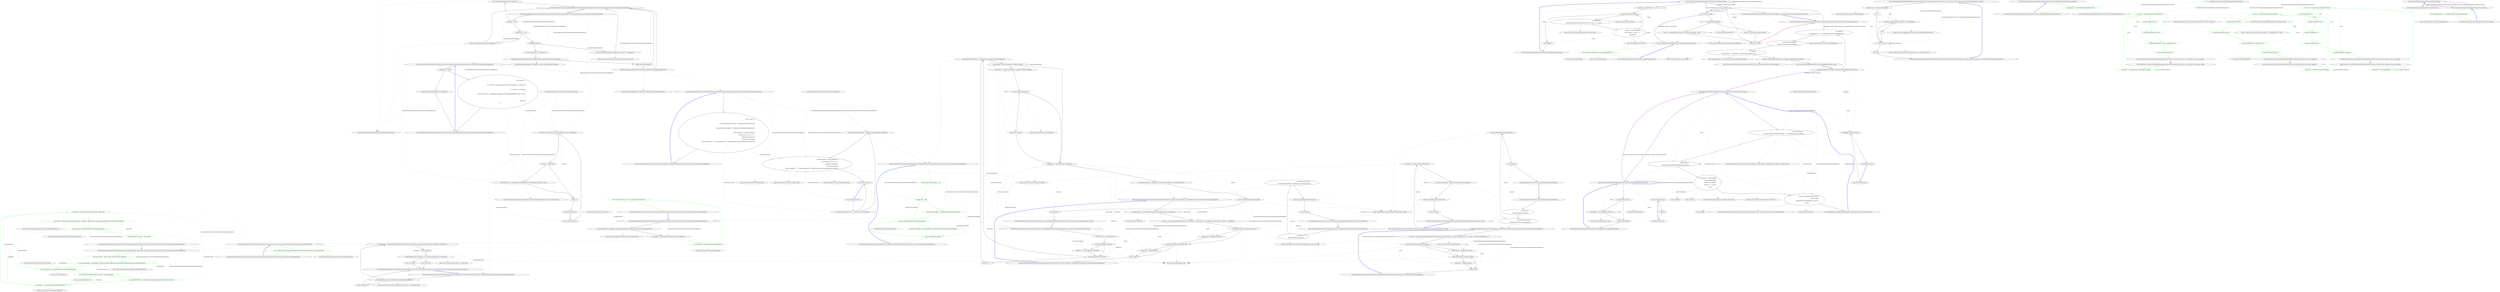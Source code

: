 digraph  {
d114 [label="return String.Format(''{1}{0}'', encryptedCookie, hmacString);", span="292-292", cluster="Nancy.Authentication.Forms.FormsAuthentication.EncryptAndSignCookie(string, Nancy.Authentication.Forms.FormsAuthenticationConfiguration)", color=green, community=0];
d111 [label="var encryptedCookie = configuration.CryptographyConfiguration.EncryptionProvider.Encrypt(cookieValue)", span="288-288", cluster="Nancy.Authentication.Forms.FormsAuthentication.EncryptAndSignCookie(string, Nancy.Authentication.Forms.FormsAuthenticationConfiguration)"];
d113 [label="var hmacString = Convert.ToBase64String(hmacBytes)", span="290-290", cluster="Nancy.Authentication.Forms.FormsAuthentication.EncryptAndSignCookie(string, Nancy.Authentication.Forms.FormsAuthenticationConfiguration)", color=green, community=0];
d115 [label="Exit Nancy.Authentication.Forms.FormsAuthentication.EncryptAndSignCookie(string, Nancy.Authentication.Forms.FormsAuthenticationConfiguration)", span="286-286", cluster="Nancy.Authentication.Forms.FormsAuthentication.EncryptAndSignCookie(string, Nancy.Authentication.Forms.FormsAuthenticationConfiguration)"];
d119 [label="Entry string.Format(string, object, object)", span="0-0", cluster="string.Format(string, object, object)"];
d112 [label="var hmacBytes = GenerateHmac(encryptedCookie, configuration)", span="289-289", cluster="Nancy.Authentication.Forms.FormsAuthentication.EncryptAndSignCookie(string, Nancy.Authentication.Forms.FormsAuthenticationConfiguration)"];
d118 [label="Entry System.Convert.ToBase64String(byte[])", span="0-0", cluster="System.Convert.ToBase64String(byte[])"];
d120 [label="return configuration.CryptographyConfiguration.HmacProvider.GenerateHmac(encryptedCookie);", span="303-303", cluster="Nancy.Authentication.Forms.FormsAuthentication.GenerateHmac(string, Nancy.Authentication.Forms.FormsAuthenticationConfiguration)", color=green, community=0];
d117 [label="Entry Nancy.Authentication.Forms.FormsAuthentication.GenerateHmac(string, Nancy.Authentication.Forms.FormsAuthenticationConfiguration)", span="301-301", cluster="Nancy.Authentication.Forms.FormsAuthentication.GenerateHmac(string, Nancy.Authentication.Forms.FormsAuthenticationConfiguration)"];
d121 [label="Exit Nancy.Authentication.Forms.FormsAuthentication.GenerateHmac(string, Nancy.Authentication.Forms.FormsAuthenticationConfiguration)", span="301-301", cluster="Nancy.Authentication.Forms.FormsAuthentication.GenerateHmac(string, Nancy.Authentication.Forms.FormsAuthenticationConfiguration)"];
d122 [label="Entry Nancy.Cryptography.IHmacProvider.GenerateHmac(string)", span="17-17", cluster="Nancy.Cryptography.IHmacProvider.GenerateHmac(string)"];
d123 [label="var decodedCookie = Helpers.HttpUtility.UrlDecode(cookieValue)", span="315-315", cluster="Nancy.Authentication.Forms.FormsAuthentication.DecryptAndValidateAuthenticationCookie(string, Nancy.Authentication.Forms.FormsAuthenticationConfiguration)", color=green, community=0];
d90 [label="Entry Nancy.Authentication.Forms.FormsAuthentication.DecryptAndValidateAuthenticationCookie(string, Nancy.Authentication.Forms.FormsAuthenticationConfiguration)", span="312-312", cluster="Nancy.Authentication.Forms.FormsAuthentication.DecryptAndValidateAuthenticationCookie(string, Nancy.Authentication.Forms.FormsAuthenticationConfiguration)"];
d124 [label="var hmacStringLength = Base64Helpers.GetBase64Length(configuration.CryptographyConfiguration.HmacProvider.HmacLength)", span="317-317", cluster="Nancy.Authentication.Forms.FormsAuthentication.DecryptAndValidateAuthenticationCookie(string, Nancy.Authentication.Forms.FormsAuthenticationConfiguration)", color=green, community=0];
d134 [label="Entry Nancy.Helpers.HttpUtility.UrlDecode(string)", span="103-103", cluster="Nancy.Helpers.HttpUtility.UrlDecode(string)"];
d125 [label="var encryptedCookie = decodedCookie.Substring(hmacStringLength)", span="319-319", cluster="Nancy.Authentication.Forms.FormsAuthentication.DecryptAndValidateAuthenticationCookie(string, Nancy.Authentication.Forms.FormsAuthenticationConfiguration)", color=green, community=0];
d126 [label="var hmacString = decodedCookie.Substring(0, hmacStringLength)", span="320-320", cluster="Nancy.Authentication.Forms.FormsAuthentication.DecryptAndValidateAuthenticationCookie(string, Nancy.Authentication.Forms.FormsAuthenticationConfiguration)", color=green, community=0];
d135 [label="Entry Nancy.Cryptography.Base64Helpers.GetBase64Length(int)", span="11-11", cluster="Nancy.Cryptography.Base64Helpers.GetBase64Length(int)"];
d127 [label="var encryptionProvider = configuration.CryptographyConfiguration.EncryptionProvider", span="322-322", cluster="Nancy.Authentication.Forms.FormsAuthentication.DecryptAndValidateAuthenticationCookie(string, Nancy.Authentication.Forms.FormsAuthenticationConfiguration)", color=green, community=0];
d128 [label="var hmacBytes = Convert.FromBase64String(hmacString)", span="325-325", cluster="Nancy.Authentication.Forms.FormsAuthentication.DecryptAndValidateAuthenticationCookie(string, Nancy.Authentication.Forms.FormsAuthenticationConfiguration)", color=green, community=0];
d131 [label="var decrypted = encryptionProvider.Decrypt(encryptedCookie)", span="329-329", cluster="Nancy.Authentication.Forms.FormsAuthentication.DecryptAndValidateAuthenticationCookie(string, Nancy.Authentication.Forms.FormsAuthenticationConfiguration)", color=green, community=0];
d129 [label="var newHmac = GenerateHmac(encryptedCookie, configuration)", span="326-326", cluster="Nancy.Authentication.Forms.FormsAuthentication.DecryptAndValidateAuthenticationCookie(string, Nancy.Authentication.Forms.FormsAuthenticationConfiguration)", color=green, community=0];
d130 [label="var hmacValid = HmacComparer.Compare(newHmac, hmacBytes, configuration.CryptographyConfiguration.HmacProvider.HmacLength)", span="327-327", cluster="Nancy.Authentication.Forms.FormsAuthentication.DecryptAndValidateAuthenticationCookie(string, Nancy.Authentication.Forms.FormsAuthenticationConfiguration)", color=green, community=0];
d139 [label="Entry Nancy.Cryptography.HmacComparer.Compare(byte[], byte[], int)", span="15-15", cluster="Nancy.Cryptography.HmacComparer.Compare(byte[], byte[], int)"];
d132 [label="return hmacValid ? decrypted : string.Empty;", span="332-332", cluster="Nancy.Authentication.Forms.FormsAuthentication.DecryptAndValidateAuthenticationCookie(string, Nancy.Authentication.Forms.FormsAuthenticationConfiguration)", color=green, community=0];
d136 [label="Entry string.Substring(int)", span="0-0", cluster="string.Substring(int)"];
d137 [label="Entry string.Substring(int, int)", span="0-0", cluster="string.Substring(int, int)"];
d140 [label="Entry Nancy.Cryptography.IEncryptionProvider.Decrypt(string)", span="19-19", cluster="Nancy.Cryptography.IEncryptionProvider.Decrypt(string)"];
d138 [label="Entry System.Convert.FromBase64String(string)", span="0-0", cluster="System.Convert.FromBase64String(string)"];
d133 [label="Exit Nancy.Authentication.Forms.FormsAuthentication.DecryptAndValidateAuthenticationCookie(string, Nancy.Authentication.Forms.FormsAuthenticationConfiguration)", span="312-312", cluster="Nancy.Authentication.Forms.FormsAuthentication.DecryptAndValidateAuthenticationCookie(string, Nancy.Authentication.Forms.FormsAuthenticationConfiguration)"];
d141 [label="string redirectQuerystringKey = null", span="342-342", cluster="Nancy.Authentication.Forms.FormsAuthentication.GetRedirectQuerystringKey(Nancy.Authentication.Forms.FormsAuthenticationConfiguration)", color=green, community=0];
d35 [label="Entry Nancy.Authentication.Forms.FormsAuthentication.GetRedirectQuerystringKey(Nancy.Authentication.Forms.FormsAuthenticationConfiguration)", span="340-340", cluster="Nancy.Authentication.Forms.FormsAuthentication.GetRedirectQuerystringKey(Nancy.Authentication.Forms.FormsAuthenticationConfiguration)"];
d142 [label="configuration != null", span="344-344", cluster="Nancy.Authentication.Forms.FormsAuthentication.GetRedirectQuerystringKey(Nancy.Authentication.Forms.FormsAuthenticationConfiguration)", color=green, community=0];
d144 [label="string.IsNullOrWhiteSpace(redirectQuerystringKey)", span="349-349", cluster="Nancy.Authentication.Forms.FormsAuthentication.GetRedirectQuerystringKey(Nancy.Authentication.Forms.FormsAuthenticationConfiguration)", color=green, community=0];
d146 [label="return redirectQuerystringKey;", span="354-354", cluster="Nancy.Authentication.Forms.FormsAuthentication.GetRedirectQuerystringKey(Nancy.Authentication.Forms.FormsAuthenticationConfiguration)", color=green, community=0];
d143 [label="redirectQuerystringKey = configuration.RedirectQuerystringKey", span="346-346", cluster="Nancy.Authentication.Forms.FormsAuthentication.GetRedirectQuerystringKey(Nancy.Authentication.Forms.FormsAuthenticationConfiguration)", color=green, community=0];
d145 [label="redirectQuerystringKey = FormsAuthenticationConfiguration.DefaultRedirectQuerystringKey", span="351-351", cluster="Nancy.Authentication.Forms.FormsAuthentication.GetRedirectQuerystringKey(Nancy.Authentication.Forms.FormsAuthenticationConfiguration)", color=green, community=0];
d148 [label="Entry string.IsNullOrWhiteSpace(string)", span="0-0", cluster="string.IsNullOrWhiteSpace(string)"];
d147 [label="Exit Nancy.Authentication.Forms.FormsAuthentication.GetRedirectQuerystringKey(Nancy.Authentication.Forms.FormsAuthenticationConfiguration)", span="340-340", cluster="Nancy.Authentication.Forms.FormsAuthentication.GetRedirectQuerystringKey(Nancy.Authentication.Forms.FormsAuthenticationConfiguration)"];
d101 [label="Entry Nancy.Authentication.Forms.FormsAuthentication.EncryptAndSignCookie(string, Nancy.Authentication.Forms.FormsAuthenticationConfiguration)", span="286-286", cluster="Nancy.Authentication.Forms.FormsAuthentication.EncryptAndSignCookie(string, Nancy.Authentication.Forms.FormsAuthenticationConfiguration)"];
d116 [label="Entry Nancy.Cryptography.IEncryptionProvider.Encrypt(string)", span="12-12", cluster="Nancy.Cryptography.IEncryptionProvider.Encrypt(string)"];
d83 [label="var cookieValue = DecryptAndValidateAuthenticationCookie(context.Request.Cookies[formsAuthenticationCookieName], configuration)", span="221-221", cluster="Nancy.Authentication.Forms.FormsAuthentication.GetAuthenticatedUserFromCookie(Nancy.NancyContext, Nancy.Authentication.Forms.FormsAuthenticationConfiguration)"];
d24 [label="string redirectQuerystringKey = GetRedirectQuerystringKey(currentConfiguration)", span="89-89", cluster="Nancy.Authentication.Forms.FormsAuthentication.UserLoggedInRedirectResponse(Nancy.NancyContext, System.Guid, System.DateTime?, string)"];
d75 [label="string redirectQuerystringKey = GetRedirectQuerystringKey(configuration)", span="196-196", cluster="lambda expression"];
d92 [label="var cookieContents = EncryptAndSignCookie(userIdentifier.ToString(), configuration)", span="241-241", cluster="Nancy.Authentication.Forms.FormsAuthentication.BuildCookie(System.Guid, System.DateTime?, Nancy.Authentication.Forms.FormsAuthenticationConfiguration)"];
d69 [label="Entry Nancy.Authentication.Forms.FormsAuthentication.GetAuthenticatedUserFromCookie(Nancy.NancyContext, Nancy.Authentication.Forms.FormsAuthenticationConfiguration)", span="214-214", cluster="Nancy.Authentication.Forms.FormsAuthentication.GetAuthenticatedUserFromCookie(Nancy.NancyContext, Nancy.Authentication.Forms.FormsAuthenticationConfiguration)"];
d81 [label="!context.Request.Cookies.ContainsKey(formsAuthenticationCookieName)", span="216-216", cluster="Nancy.Authentication.Forms.FormsAuthentication.GetAuthenticatedUserFromCookie(Nancy.NancyContext, Nancy.Authentication.Forms.FormsAuthenticationConfiguration)"];
d84 [label="Guid returnGuid", span="223-223", cluster="Nancy.Authentication.Forms.FormsAuthentication.GetAuthenticatedUserFromCookie(Nancy.NancyContext, Nancy.Authentication.Forms.FormsAuthenticationConfiguration)"];
d85 [label="String.IsNullOrEmpty(cookieValue) || !Guid.TryParse(cookieValue, out returnGuid)", span="224-224", cluster="Nancy.Authentication.Forms.FormsAuthentication.GetAuthenticatedUserFromCookie(Nancy.NancyContext, Nancy.Authentication.Forms.FormsAuthenticationConfiguration)"];
d22 [label="string.IsNullOrEmpty(redirectUrl)", span="84-84", cluster="Nancy.Authentication.Forms.FormsAuthentication.UserLoggedInRedirectResponse(Nancy.NancyContext, System.Guid, System.DateTime?, string)"];
d23 [label="redirectUrl = ''/''", span="86-86", cluster="Nancy.Authentication.Forms.FormsAuthentication.UserLoggedInRedirectResponse(Nancy.NancyContext, System.Guid, System.DateTime?, string)"];
d25 [label="context.Request.Query[redirectQuerystringKey].HasValue", span="91-91", cluster="Nancy.Authentication.Forms.FormsAuthentication.UserLoggedInRedirectResponse(Nancy.NancyContext, System.Guid, System.DateTime?, string)"];
d26 [label="var queryUrl = (string)context.Request.Query[redirectQuerystringKey]", span="93-93", cluster="Nancy.Authentication.Forms.FormsAuthentication.UserLoggedInRedirectResponse(Nancy.NancyContext, System.Guid, System.DateTime?, string)"];
d150 [label="Nancy.Authentication.Forms.FormsAuthenticationConfiguration", span=""];
d16 [label="Entry Nancy.Authentication.Forms.FormsAuthentication.GetRedirectToLoginHook(Nancy.Authentication.Forms.FormsAuthenticationConfiguration)", span="190-190", cluster="Nancy.Authentication.Forms.FormsAuthentication.GetRedirectToLoginHook(Nancy.Authentication.Forms.FormsAuthenticationConfiguration)"];
d74 [label="context.Response.StatusCode == HttpStatusCode.Unauthorized", span="194-194", cluster="lambda expression"];
d76 [label="context.Response = context.GetRedirect(\r\n                            string.Format(''{0}?{1}={2}'', \r\n                            configuration.RedirectUrl,\r\n                            redirectQuerystringKey,\r\n                            context.ToFullPath(''~'' + context.Request.Path + HttpUtility.UrlEncode(context.Request.Url.Query))))", span="198-202", cluster="lambda expression"];
d38 [label="Entry Nancy.Authentication.Forms.FormsAuthentication.BuildCookie(System.Guid, System.DateTime?, Nancy.Authentication.Forms.FormsAuthenticationConfiguration)", span="239-239", cluster="Nancy.Authentication.Forms.FormsAuthentication.BuildCookie(System.Guid, System.DateTime?, Nancy.Authentication.Forms.FormsAuthenticationConfiguration)"];
d93 [label="var cookie = new NancyCookie(formsAuthenticationCookieName, cookieContents, true, configuration.RequiresSSL) { Expires = cookieExpiry }", span="243-243", cluster="Nancy.Authentication.Forms.FormsAuthentication.BuildCookie(System.Guid, System.DateTime?, Nancy.Authentication.Forms.FormsAuthenticationConfiguration)"];
d100 [label="Entry System.Guid.ToString()", span="0-0", cluster="System.Guid.ToString()"];
d64 [label="var userGuid = GetAuthenticatedUserFromCookie(context, configuration)", span="174-174", cluster="lambda expression"];
d88 [label="Exit Nancy.Authentication.Forms.FormsAuthentication.GetAuthenticatedUserFromCookie(Nancy.NancyContext, Nancy.Authentication.Forms.FormsAuthenticationConfiguration)", span="214-214", cluster="Nancy.Authentication.Forms.FormsAuthentication.GetAuthenticatedUserFromCookie(Nancy.NancyContext, Nancy.Authentication.Forms.FormsAuthenticationConfiguration)"];
d82 [label="return Guid.Empty;", span="218-218", cluster="Nancy.Authentication.Forms.FormsAuthentication.GetAuthenticatedUserFromCookie(Nancy.NancyContext, Nancy.Authentication.Forms.FormsAuthenticationConfiguration)"];
d89 [label="Entry System.Collections.Generic.IDictionary<TKey, TValue>.ContainsKey(TKey)", span="0-0", cluster="System.Collections.Generic.IDictionary<TKey, TValue>.ContainsKey(TKey)"];
d86 [label="return Guid.Empty;", span="226-226", cluster="Nancy.Authentication.Forms.FormsAuthentication.GetAuthenticatedUserFromCookie(Nancy.NancyContext, Nancy.Authentication.Forms.FormsAuthenticationConfiguration)"];
d87 [label="return returnGuid;", span="229-229", cluster="Nancy.Authentication.Forms.FormsAuthentication.GetAuthenticatedUserFromCookie(Nancy.NancyContext, Nancy.Authentication.Forms.FormsAuthenticationConfiguration)"];
d34 [label="Entry string.IsNullOrEmpty(string)", span="0-0", cluster="string.IsNullOrEmpty(string)"];
d91 [label="Entry System.Guid.TryParse(string, out System.Guid)", span="0-0", cluster="System.Guid.TryParse(string, out System.Guid)"];
d19 [label="var redirectUrl = fallbackRedirectUrl", span="77-77", cluster="Nancy.Authentication.Forms.FormsAuthentication.UserLoggedInRedirectResponse(Nancy.NancyContext, System.Guid, System.DateTime?, string)"];
d21 [label="redirectUrl = context.Request.Url.BasePath", span="81-81", cluster="Nancy.Authentication.Forms.FormsAuthentication.UserLoggedInRedirectResponse(Nancy.NancyContext, System.Guid, System.DateTime?, string)"];
d20 [label="string.IsNullOrEmpty(redirectUrl)", span="79-79", cluster="Nancy.Authentication.Forms.FormsAuthentication.UserLoggedInRedirectResponse(Nancy.NancyContext, System.Guid, System.DateTime?, string)"];
d29 [label="var response = context.GetRedirect(redirectUrl)", span="101-101", cluster="Nancy.Authentication.Forms.FormsAuthentication.UserLoggedInRedirectResponse(Nancy.NancyContext, System.Guid, System.DateTime?, string)"];
d18 [label="Entry Nancy.Authentication.Forms.FormsAuthentication.UserLoggedInRedirectResponse(Nancy.NancyContext, System.Guid, System.DateTime?, string)", span="75-75", cluster="Nancy.Authentication.Forms.FormsAuthentication.UserLoggedInRedirectResponse(Nancy.NancyContext, System.Guid, System.DateTime?, string)"];
d27 [label="context.IsLocalUrl(queryUrl)", span="95-95", cluster="Nancy.Authentication.Forms.FormsAuthentication.UserLoggedInRedirectResponse(Nancy.NancyContext, System.Guid, System.DateTime?, string)"];
d28 [label="redirectUrl = queryUrl", span="97-97", cluster="Nancy.Authentication.Forms.FormsAuthentication.UserLoggedInRedirectResponse(Nancy.NancyContext, System.Guid, System.DateTime?, string)"];
d10 [label="pipelines.AfterRequest.AddItemToEndOfPipeline(GetRedirectToLoginHook(configuration))", span="62-62", cluster="Nancy.Authentication.Forms.FormsAuthentication.Enable(Nancy.Bootstrapper.IPipelines, Nancy.Authentication.Forms.FormsAuthenticationConfiguration)"];
d72 [label="Exit Nancy.Authentication.Forms.FormsAuthentication.GetRedirectToLoginHook(Nancy.Authentication.Forms.FormsAuthenticationConfiguration)", span="190-190", cluster="Nancy.Authentication.Forms.FormsAuthentication.GetRedirectToLoginHook(Nancy.Authentication.Forms.FormsAuthenticationConfiguration)"];
d71 [label="return context =>\r\n                {\r\n                    if (context.Response.StatusCode == HttpStatusCode.Unauthorized)\r\n                    {\r\n                        string redirectQuerystringKey = GetRedirectQuerystringKey(configuration);\r\n\r\n                        context.Response = context.GetRedirect(\r\n                            string.Format(''{0}?{1}={2}'', \r\n                            configuration.RedirectUrl,\r\n                            redirectQuerystringKey,\r\n                            context.ToFullPath(''~'' + context.Request.Path + HttpUtility.UrlEncode(context.Request.Url.Query))));\r\n                    }\r\n                };", span="192-204", cluster="Nancy.Authentication.Forms.FormsAuthentication.GetRedirectToLoginHook(Nancy.Authentication.Forms.FormsAuthenticationConfiguration)"];
d73 [label="Entry lambda expression", span="192-204", cluster="lambda expression"];
d77 [label="Exit lambda expression", span="192-204", cluster="lambda expression"];
d78 [label="Entry Nancy.Helpers.HttpUtility.UrlEncode(string)", span="373-373", cluster="Nancy.Helpers.HttpUtility.UrlEncode(string)"];
d79 [label="Entry Nancy.NancyContext.ToFullPath(string)", span="28-28", cluster="Nancy.NancyContext.ToFullPath(string)"];
d80 [label="Entry string.Format(string, object, object, object)", span="0-0", cluster="string.Format(string, object, object, object)"];
d37 [label="Entry Nancy.NancyContext.GetRedirect(string)", span="60-60", cluster="Nancy.NancyContext.GetRedirect(string)"];
d30 [label="var authenticationCookie = BuildCookie(userIdentifier, cookieExpiry, currentConfiguration)", span="102-102", cluster="Nancy.Authentication.Forms.FormsAuthentication.UserLoggedInRedirectResponse(Nancy.NancyContext, System.Guid, System.DateTime?, string)"];
d42 [label="var authenticationCookie = \r\n                BuildCookie(userIdentifier, cookieExpiry, currentConfiguration)", span="119-120", cluster="Nancy.Authentication.Forms.FormsAuthentication.UserLoggedInResponse(System.Guid, System.DateTime?)"];
d99 [label="Exit Nancy.Authentication.Forms.FormsAuthentication.BuildCookie(System.Guid, System.DateTime?, Nancy.Authentication.Forms.FormsAuthenticationConfiguration)", span="239-239", cluster="Nancy.Authentication.Forms.FormsAuthentication.BuildCookie(System.Guid, System.DateTime?, Nancy.Authentication.Forms.FormsAuthenticationConfiguration)"];
d94 [label="!string.IsNullOrEmpty(configuration.Domain)", span="245-245", cluster="Nancy.Authentication.Forms.FormsAuthentication.BuildCookie(System.Guid, System.DateTime?, Nancy.Authentication.Forms.FormsAuthenticationConfiguration)"];
d95 [label="cookie.Domain = configuration.Domain", span="247-247", cluster="Nancy.Authentication.Forms.FormsAuthentication.BuildCookie(System.Guid, System.DateTime?, Nancy.Authentication.Forms.FormsAuthenticationConfiguration)"];
d96 [label="!string.IsNullOrEmpty(configuration.Path)", span="250-250", cluster="Nancy.Authentication.Forms.FormsAuthentication.BuildCookie(System.Guid, System.DateTime?, Nancy.Authentication.Forms.FormsAuthenticationConfiguration)"];
d97 [label="cookie.Path = configuration.Path", span="252-252", cluster="Nancy.Authentication.Forms.FormsAuthentication.BuildCookie(System.Guid, System.DateTime?, Nancy.Authentication.Forms.FormsAuthenticationConfiguration)"];
d102 [label="Entry Nancy.Cookies.NancyCookie.NancyCookie(string, string, bool, bool)", span="20-20", cluster="Nancy.Cookies.NancyCookie.NancyCookie(string, string, bool, bool)"];
d98 [label="return cookie;", span="255-255", cluster="Nancy.Authentication.Forms.FormsAuthentication.BuildCookie(System.Guid, System.DateTime?, Nancy.Authentication.Forms.FormsAuthenticationConfiguration)"];
d149 [label="Nancy.Authentication.Forms.FormsAuthenticationConfiguration", span=""];
d14 [label="Entry Nancy.Authentication.Forms.FormsAuthentication.GetLoadAuthenticationHook(Nancy.Authentication.Forms.FormsAuthenticationConfiguration)", span="165-165", cluster="Nancy.Authentication.Forms.FormsAuthentication.GetLoadAuthenticationHook(Nancy.Authentication.Forms.FormsAuthenticationConfiguration)"];
d61 [label="return context =>\r\n                {\r\n                    var userGuid = GetAuthenticatedUserFromCookie(context, configuration);\r\n\r\n                    if (userGuid != Guid.Empty)\r\n                    {\r\n                        context.CurrentUser = configuration.UserMapper.GetUserFromIdentifier(userGuid, context);\r\n                    }\r\n\r\n                    return null;\r\n                };", span="172-182", cluster="Nancy.Authentication.Forms.FormsAuthentication.GetLoadAuthenticationHook(Nancy.Authentication.Forms.FormsAuthenticationConfiguration)"];
d63 [label="Entry lambda expression", span="172-182", cluster="lambda expression"];
d65 [label="userGuid != Guid.Empty", span="176-176", cluster="lambda expression"];
d66 [label="context.CurrentUser = configuration.UserMapper.GetUserFromIdentifier(userGuid, context)", span="178-178", cluster="lambda expression"];
d104 [label="!string.IsNullOrEmpty(configuration.Domain)", span="267-267", cluster="Nancy.Authentication.Forms.FormsAuthentication.BuildLogoutCookie(Nancy.Authentication.Forms.FormsAuthenticationConfiguration)"];
d106 [label="!string.IsNullOrEmpty(configuration.Path)", span="272-272", cluster="Nancy.Authentication.Forms.FormsAuthentication.BuildLogoutCookie(Nancy.Authentication.Forms.FormsAuthenticationConfiguration)"];
d31 [label="response.AddCookie(authenticationCookie)", span="103-103", cluster="Nancy.Authentication.Forms.FormsAuthentication.UserLoggedInRedirectResponse(Nancy.NancyContext, System.Guid, System.DateTime?, string)"];
d32 [label="return response;", span="105-105", cluster="Nancy.Authentication.Forms.FormsAuthentication.UserLoggedInRedirectResponse(Nancy.NancyContext, System.Guid, System.DateTime?, string)"];
d33 [label="Exit Nancy.Authentication.Forms.FormsAuthentication.UserLoggedInRedirectResponse(Nancy.NancyContext, System.Guid, System.DateTime?, string)", span="75-75", cluster="Nancy.Authentication.Forms.FormsAuthentication.UserLoggedInRedirectResponse(Nancy.NancyContext, System.Guid, System.DateTime?, string)"];
d36 [label="Entry Nancy.NancyContext.IsLocalUrl(string)", span="94-94", cluster="Nancy.NancyContext.IsLocalUrl(string)"];
d0 [label="Entry Nancy.Authentication.Forms.FormsAuthentication.Enable(Nancy.Bootstrapper.IPipelines, Nancy.Authentication.Forms.FormsAuthenticationConfiguration)", span="40-40", cluster="Nancy.Authentication.Forms.FormsAuthentication.Enable(Nancy.Bootstrapper.IPipelines, Nancy.Authentication.Forms.FormsAuthenticationConfiguration)"];
d9 [label="!configuration.DisableRedirect", span="60-60", cluster="Nancy.Authentication.Forms.FormsAuthentication.Enable(Nancy.Bootstrapper.IPipelines, Nancy.Authentication.Forms.FormsAuthenticationConfiguration)"];
d11 [label="Exit Nancy.Authentication.Forms.FormsAuthentication.Enable(Nancy.Bootstrapper.IPipelines, Nancy.Authentication.Forms.FormsAuthenticationConfiguration)", span="40-40", cluster="Nancy.Authentication.Forms.FormsAuthentication.Enable(Nancy.Bootstrapper.IPipelines, Nancy.Authentication.Forms.FormsAuthenticationConfiguration)"];
d17 [label="Entry Nancy.NamedPipelineBase<TDelegate>.AddItemToEndOfPipeline(TDelegate)", span="67-67", cluster="Nancy.NamedPipelineBase<TDelegate>.AddItemToEndOfPipeline(TDelegate)"];
d47 [label="var response = context.GetRedirect(redirectUrl)", span="135-135", cluster="Nancy.Authentication.Forms.FormsAuthentication.LogOutAndRedirectResponse(Nancy.NancyContext, string)"];
d40 [label="Entry Nancy.Authentication.Forms.FormsAuthentication.UserLoggedInResponse(System.Guid, System.DateTime?)", span="114-114", cluster="Nancy.Authentication.Forms.FormsAuthentication.UserLoggedInResponse(System.Guid, System.DateTime?)"];
d41 [label="var response =\r\n                (Response)HttpStatusCode.OK", span="116-117", cluster="Nancy.Authentication.Forms.FormsAuthentication.UserLoggedInResponse(System.Guid, System.DateTime?)"];
d43 [label="response.AddCookie(authenticationCookie)", span="122-122", cluster="Nancy.Authentication.Forms.FormsAuthentication.UserLoggedInResponse(System.Guid, System.DateTime?)"];
d103 [label="var cookie = new NancyCookie(formsAuthenticationCookieName, String.Empty, true, configuration.RequiresSSL) { Expires = DateTime.Now.AddDays(-1) }", span="265-265", cluster="Nancy.Authentication.Forms.FormsAuthentication.BuildLogoutCookie(Nancy.Authentication.Forms.FormsAuthenticationConfiguration)"];
d8 [label="pipelines.BeforeRequest.AddItemToStartOfPipeline(GetLoadAuthenticationHook(configuration))", span="59-59", cluster="Nancy.Authentication.Forms.FormsAuthentication.Enable(Nancy.Bootstrapper.IPipelines, Nancy.Authentication.Forms.FormsAuthenticationConfiguration)"];
d62 [label="Exit Nancy.Authentication.Forms.FormsAuthentication.GetLoadAuthenticationHook(Nancy.Authentication.Forms.FormsAuthenticationConfiguration)", span="165-165", cluster="Nancy.Authentication.Forms.FormsAuthentication.GetLoadAuthenticationHook(Nancy.Authentication.Forms.FormsAuthenticationConfiguration)"];
d59 [label="configuration == null", span="167-167", cluster="Nancy.Authentication.Forms.FormsAuthentication.GetLoadAuthenticationHook(Nancy.Authentication.Forms.FormsAuthenticationConfiguration)"];
d68 [label="Exit lambda expression", span="172-182", cluster="lambda expression"];
d67 [label="return null;", span="181-181", cluster="lambda expression"];
d70 [label="Entry Nancy.Authentication.Forms.IUserMapper.GetUserFromIdentifier(System.Guid, Nancy.NancyContext)", span="17-17", cluster="Nancy.Authentication.Forms.IUserMapper.GetUserFromIdentifier(System.Guid, Nancy.NancyContext)"];
d52 [label="Entry Nancy.Authentication.Forms.FormsAuthentication.BuildLogoutCookie(Nancy.Authentication.Forms.FormsAuthenticationConfiguration)", span="263-263", cluster="Nancy.Authentication.Forms.FormsAuthentication.BuildLogoutCookie(Nancy.Authentication.Forms.FormsAuthenticationConfiguration)"];
d105 [label="cookie.Domain = configuration.Domain", span="269-269", cluster="Nancy.Authentication.Forms.FormsAuthentication.BuildLogoutCookie(Nancy.Authentication.Forms.FormsAuthenticationConfiguration)"];
d107 [label="cookie.Path = configuration.Path", span="274-274", cluster="Nancy.Authentication.Forms.FormsAuthentication.BuildLogoutCookie(Nancy.Authentication.Forms.FormsAuthenticationConfiguration)"];
d108 [label="return cookie;", span="277-277", cluster="Nancy.Authentication.Forms.FormsAuthentication.BuildLogoutCookie(Nancy.Authentication.Forms.FormsAuthenticationConfiguration)"];
d39 [label="Entry Nancy.Response.AddCookie(Nancy.Cookies.INancyCookie)", span="72-72", cluster="Nancy.Response.AddCookie(Nancy.Cookies.INancyCookie)"];
d1 [label="pipelines == null", span="42-42", cluster="Nancy.Authentication.Forms.FormsAuthentication.Enable(Nancy.Bootstrapper.IPipelines, Nancy.Authentication.Forms.FormsAuthenticationConfiguration)"];
d3 [label="configuration == null", span="47-47", cluster="Nancy.Authentication.Forms.FormsAuthentication.Enable(Nancy.Bootstrapper.IPipelines, Nancy.Authentication.Forms.FormsAuthenticationConfiguration)"];
d5 [label="!configuration.IsValid", span="52-52", cluster="Nancy.Authentication.Forms.FormsAuthentication.Enable(Nancy.Bootstrapper.IPipelines, Nancy.Authentication.Forms.FormsAuthenticationConfiguration)"];
d7 [label="currentConfiguration = configuration", span="57-57", cluster="Nancy.Authentication.Forms.FormsAuthentication.Enable(Nancy.Bootstrapper.IPipelines, Nancy.Authentication.Forms.FormsAuthenticationConfiguration)"];
d2 [label="throw new ArgumentNullException(''pipelines'');", span="44-44", cluster="Nancy.Authentication.Forms.FormsAuthentication.Enable(Nancy.Bootstrapper.IPipelines, Nancy.Authentication.Forms.FormsAuthenticationConfiguration)"];
d4 [label="throw new ArgumentNullException(''configuration'');", span="49-49", cluster="Nancy.Authentication.Forms.FormsAuthentication.Enable(Nancy.Bootstrapper.IPipelines, Nancy.Authentication.Forms.FormsAuthenticationConfiguration)"];
d6 [label="throw new ArgumentException(''Configuration is invalid'', ''configuration'');", span="54-54", cluster="Nancy.Authentication.Forms.FormsAuthentication.Enable(Nancy.Bootstrapper.IPipelines, Nancy.Authentication.Forms.FormsAuthenticationConfiguration)"];
d46 [label="Entry Nancy.Authentication.Forms.FormsAuthentication.LogOutAndRedirectResponse(Nancy.NancyContext, string)", span="133-133", cluster="Nancy.Authentication.Forms.FormsAuthentication.LogOutAndRedirectResponse(Nancy.NancyContext, string)"];
d48 [label="var authenticationCookie = BuildLogoutCookie(currentConfiguration)", span="136-136", cluster="Nancy.Authentication.Forms.FormsAuthentication.LogOutAndRedirectResponse(Nancy.NancyContext, string)"];
d49 [label="response.AddCookie(authenticationCookie)", span="137-137", cluster="Nancy.Authentication.Forms.FormsAuthentication.LogOutAndRedirectResponse(Nancy.NancyContext, string)"];
d50 [label="return response;", span="139-139", cluster="Nancy.Authentication.Forms.FormsAuthentication.LogOutAndRedirectResponse(Nancy.NancyContext, string)"];
d45 [label="Exit Nancy.Authentication.Forms.FormsAuthentication.UserLoggedInResponse(System.Guid, System.DateTime?)", span="114-114", cluster="Nancy.Authentication.Forms.FormsAuthentication.UserLoggedInResponse(System.Guid, System.DateTime?)"];
d44 [label="return response;", span="124-124", cluster="Nancy.Authentication.Forms.FormsAuthentication.UserLoggedInResponse(System.Guid, System.DateTime?)"];
d110 [label="Entry System.DateTime.AddDays(double)", span="0-0", cluster="System.DateTime.AddDays(double)"];
d15 [label="Entry Nancy.NamedPipelineBase<TDelegate>.AddItemToStartOfPipeline(TDelegate)", span="45-45", cluster="Nancy.NamedPipelineBase<TDelegate>.AddItemToStartOfPipeline(TDelegate)"];
d60 [label="throw new ArgumentNullException(''configuration'');", span="169-169", cluster="Nancy.Authentication.Forms.FormsAuthentication.GetLoadAuthenticationHook(Nancy.Authentication.Forms.FormsAuthenticationConfiguration)"];
d55 [label="var authenticationCookie = \r\n                BuildLogoutCookie(currentConfiguration)", span="151-152", cluster="Nancy.Authentication.Forms.FormsAuthentication.LogOutResponse()"];
d109 [label="Exit Nancy.Authentication.Forms.FormsAuthentication.BuildLogoutCookie(Nancy.Authentication.Forms.FormsAuthenticationConfiguration)", span="263-263", cluster="Nancy.Authentication.Forms.FormsAuthentication.BuildLogoutCookie(Nancy.Authentication.Forms.FormsAuthenticationConfiguration)"];
d56 [label="response.AddCookie(authenticationCookie)", span="154-154", cluster="Nancy.Authentication.Forms.FormsAuthentication.LogOutResponse()"];
d12 [label="Entry System.ArgumentNullException.ArgumentNullException(string)", span="0-0", cluster="System.ArgumentNullException.ArgumentNullException(string)"];
d13 [label="Entry System.ArgumentException.ArgumentException(string, string)", span="0-0", cluster="System.ArgumentException.ArgumentException(string, string)"];
d51 [label="Exit Nancy.Authentication.Forms.FormsAuthentication.LogOutAndRedirectResponse(Nancy.NancyContext, string)", span="133-133", cluster="Nancy.Authentication.Forms.FormsAuthentication.LogOutAndRedirectResponse(Nancy.NancyContext, string)"];
d54 [label="var response =\r\n                (Response)HttpStatusCode.OK", span="148-149", cluster="Nancy.Authentication.Forms.FormsAuthentication.LogOutResponse()"];
d57 [label="return response;", span="156-156", cluster="Nancy.Authentication.Forms.FormsAuthentication.LogOutResponse()"];
d53 [label="Entry Nancy.Authentication.Forms.FormsAuthentication.LogOutResponse()", span="146-146", cluster="Nancy.Authentication.Forms.FormsAuthentication.LogOutResponse()"];
d58 [label="Exit Nancy.Authentication.Forms.FormsAuthentication.LogOutResponse()", span="146-146", cluster="Nancy.Authentication.Forms.FormsAuthentication.LogOutResponse()"];
m0_57 [label="Entry Nancy.Routing.DefaultRoutePatternMatcher.ParameterizeSegment(string)", span="104-104", cluster="Nancy.Routing.DefaultRoutePatternMatcher.ParameterizeSegment(string)", file="DefaultRoutePatternMatcher.cs"];
m0_64 [label="segment = segment.Replace(''.'', @''\.'')", span="106-106", cluster="Nancy.Routing.DefaultRoutePatternMatcher.ParameterizeSegment(string)", file="DefaultRoutePatternMatcher.cs"];
m0_65 [label="segment.GetParameterNames()", span="108-108", cluster="Nancy.Routing.DefaultRoutePatternMatcher.ParameterizeSegment(string)", file="DefaultRoutePatternMatcher.cs"];
m0_67 [label="segment = segment.Replace(\r\n                    string.Concat(''{'', name, ''}''),\r\n                    replacement)", span="113-115", cluster="Nancy.Routing.DefaultRoutePatternMatcher.ParameterizeSegment(string)", file="DefaultRoutePatternMatcher.cs"];
m0_68 [label="return segment;", span="118-118", cluster="Nancy.Routing.DefaultRoutePatternMatcher.ParameterizeSegment(string)", file="DefaultRoutePatternMatcher.cs"];
m0_66 [label="var replacement =\r\n                    string.Format(CultureInfo.InvariantCulture, @''(?<{0}>.+?)'', name)", span="110-111", cluster="Nancy.Routing.DefaultRoutePatternMatcher.ParameterizeSegment(string)", file="DefaultRoutePatternMatcher.cs"];
m0_69 [label="Exit Nancy.Routing.DefaultRoutePatternMatcher.ParameterizeSegment(string)", span="104-104", cluster="Nancy.Routing.DefaultRoutePatternMatcher.ParameterizeSegment(string)", file="DefaultRoutePatternMatcher.cs"];
m0_8 [label="Entry System.Text.RegularExpressions.Regex.Match(string)", span="0-0", cluster="System.Text.RegularExpressions.Regex.Match(string)", file="DefaultRoutePatternMatcher.cs"];
m0_13 [label="Entry Unk.Any", span="", cluster="Unk.Any", file="DefaultRoutePatternMatcher.cs"];
m0_62 [label="Entry string.StartsWith(string)", span="0-0", cluster="string.StartsWith(string)", file="DefaultRoutePatternMatcher.cs"];
m0_6 [label="Entry System.Collections.Concurrent.ConcurrentDictionary<TKey, TValue>.GetOrAdd(TKey, System.Func<TKey, TValue>)", span="0-0", cluster="System.Collections.Concurrent.ConcurrentDictionary<TKey, TValue>.GetOrAdd(TKey, System.Func<TKey, TValue>)", file="DefaultRoutePatternMatcher.cs"];
m0_72 [label="Entry string.Format(System.IFormatProvider, string, object)", span="0-0", cluster="string.Format(System.IFormatProvider, string, object)", file="DefaultRoutePatternMatcher.cs"];
m0_56 [label="Entry string.IsParameterized()", span="48-48", cluster="string.IsParameterized()", file="DefaultRoutePatternMatcher.cs"];
m0_9 [label="Entry System.Collections.IEnumerable.Cast<TResult>()", span="0-0", cluster="System.Collections.IEnumerable.Cast<TResult>()", file="DefaultRoutePatternMatcher.cs"];
m0_18 [label="Entry Nancy.Routing.DefaultRoutePatternMatcher.BuildRegexMatcher(string)", span="54-54", cluster="Nancy.Routing.DefaultRoutePatternMatcher.BuildRegexMatcher(string)", file="DefaultRoutePatternMatcher.cs"];
m0_28 [label="var segments =\r\n                path.Split(new[] { ''/'' }, StringSplitOptions.RemoveEmptyEntries)", span="56-57", cluster="Nancy.Routing.DefaultRoutePatternMatcher.BuildRegexMatcher(string)", file="DefaultRoutePatternMatcher.cs"];
m0_29 [label="var parameterizedSegments =\r\n                GetParameterizedSegments(segments)", span="59-60", cluster="Nancy.Routing.DefaultRoutePatternMatcher.BuildRegexMatcher(string)", file="DefaultRoutePatternMatcher.cs"];
m0_30 [label="var pattern =\r\n                string.Concat(@''^/'', string.Join(''/'', parameterizedSegments), @''$'')", span="62-63", cluster="Nancy.Routing.DefaultRoutePatternMatcher.BuildRegexMatcher(string)", file="DefaultRoutePatternMatcher.cs"];
m0_31 [label="return new Regex(pattern, RegexOptions.Compiled | RegexOptions.IgnoreCase);", span="65-65", cluster="Nancy.Routing.DefaultRoutePatternMatcher.BuildRegexMatcher(string)", file="DefaultRoutePatternMatcher.cs"];
m0_32 [label="Exit Nancy.Routing.DefaultRoutePatternMatcher.BuildRegexMatcher(string)", span="54-54", cluster="Nancy.Routing.DefaultRoutePatternMatcher.BuildRegexMatcher(string)", file="DefaultRoutePatternMatcher.cs"];
m0_26 [label="Entry string.Equals(string)", span="0-0", cluster="string.Equals(string)", file="DefaultRoutePatternMatcher.cs"];
m0_70 [label="Entry string.Replace(string, string)", span="0-0", cluster="string.Replace(string, string)", file="DefaultRoutePatternMatcher.cs"];
m0_38 [label="Entry Nancy.Routing.DefaultRoutePatternMatcher.GetParameters(System.Text.RegularExpressions.Regex, System.Collections.Generic.IList<System.Text.RegularExpressions.Group>)", span="68-68", cluster="Nancy.Routing.DefaultRoutePatternMatcher.GetParameters(System.Text.RegularExpressions.Regex, System.Collections.Generic.IList<System.Text.RegularExpressions.Group>)", file="DefaultRoutePatternMatcher.cs"];
m0_39 [label="dynamic data = new DynamicDictionary()", span="70-70", cluster="Nancy.Routing.DefaultRoutePatternMatcher.GetParameters(System.Text.RegularExpressions.Regex, System.Collections.Generic.IList<System.Text.RegularExpressions.Group>)", file="DefaultRoutePatternMatcher.cs"];
m0_41 [label="i <= matches.Count() - 1", span="72-72", cluster="Nancy.Routing.DefaultRoutePatternMatcher.GetParameters(System.Text.RegularExpressions.Regex, System.Collections.Generic.IList<System.Text.RegularExpressions.Group>)", file="DefaultRoutePatternMatcher.cs"];
m0_42 [label="data[regex.GroupNameFromNumber(i)] = matches[i].Value", span="74-74", cluster="Nancy.Routing.DefaultRoutePatternMatcher.GetParameters(System.Text.RegularExpressions.Regex, System.Collections.Generic.IList<System.Text.RegularExpressions.Group>)", file="DefaultRoutePatternMatcher.cs"];
m0_40 [label="var i = 1", span="72-72", cluster="Nancy.Routing.DefaultRoutePatternMatcher.GetParameters(System.Text.RegularExpressions.Regex, System.Collections.Generic.IList<System.Text.RegularExpressions.Group>)", file="DefaultRoutePatternMatcher.cs"];
m0_44 [label="return data;", span="77-77", cluster="Nancy.Routing.DefaultRoutePatternMatcher.GetParameters(System.Text.RegularExpressions.Regex, System.Collections.Generic.IList<System.Text.RegularExpressions.Group>)", file="DefaultRoutePatternMatcher.cs"];
m0_43 [label="i++", span="72-72", cluster="Nancy.Routing.DefaultRoutePatternMatcher.GetParameters(System.Text.RegularExpressions.Regex, System.Collections.Generic.IList<System.Text.RegularExpressions.Group>)", file="DefaultRoutePatternMatcher.cs"];
m0_45 [label="Exit Nancy.Routing.DefaultRoutePatternMatcher.GetParameters(System.Text.RegularExpressions.Regex, System.Collections.Generic.IList<System.Text.RegularExpressions.Group>)", span="68-68", cluster="Nancy.Routing.DefaultRoutePatternMatcher.GetParameters(System.Text.RegularExpressions.Regex, System.Collections.Generic.IList<System.Text.RegularExpressions.Group>)", file="DefaultRoutePatternMatcher.cs"];
m0_63 [label="Entry string.EndsWith(string)", span="0-0", cluster="string.EndsWith(string)", file="DefaultRoutePatternMatcher.cs"];
m0_71 [label="Entry string.GetParameterNames()", span="25-25", cluster="string.GetParameterNames()", file="DefaultRoutePatternMatcher.cs"];
m0_33 [label="Entry string.Split(string[], System.StringSplitOptions)", span="0-0", cluster="string.Split(string[], System.StringSplitOptions)", file="DefaultRoutePatternMatcher.cs"];
m0_27 [label="Entry string.TrimEnd(params char[])", span="0-0", cluster="string.TrimEnd(params char[])", file="DefaultRoutePatternMatcher.cs"];
m0_12 [label="Entry Nancy.Routing.RoutePatternMatchResult.RoutePatternMatchResult(bool, Nancy.DynamicDictionary, Nancy.NancyContext)", span="13-13", cluster="Nancy.Routing.RoutePatternMatchResult.RoutePatternMatchResult(bool, Nancy.DynamicDictionary, Nancy.NancyContext)", file="DefaultRoutePatternMatcher.cs"];
m0_10 [label="Entry Unk.Where", span="", cluster="Unk.Where", file="DefaultRoutePatternMatcher.cs"];
m0_35 [label="Entry string.Join(string, System.Collections.Generic.IEnumerable<string>)", span="0-0", cluster="string.Join(string, System.Collections.Generic.IEnumerable<string>)", file="DefaultRoutePatternMatcher.cs"];
m0_48 [label="Entry System.Text.RegularExpressions.Regex.GroupNameFromNumber(int)", span="0-0", cluster="System.Text.RegularExpressions.Regex.GroupNameFromNumber(int)", file="DefaultRoutePatternMatcher.cs"];
m0_14 [label="Entry Unk.GetParameters", span="", cluster="Unk.GetParameters", file="DefaultRoutePatternMatcher.cs"];
m0_19 [label="Entry lambda expression", span="35-35", cluster="lambda expression", file="DefaultRoutePatternMatcher.cs"];
m0_16 [label="BuildRegexMatcher(routePath)", span="27-27", cluster="lambda expression", file="DefaultRoutePatternMatcher.cs"];
m0_15 [label="Entry lambda expression", span="27-27", cluster="lambda expression", file="DefaultRoutePatternMatcher.cs"];
m0_17 [label="Exit lambda expression", span="27-27", cluster="lambda expression", file="DefaultRoutePatternMatcher.cs"];
m0_20 [label="x.Success", span="35-35", cluster="lambda expression", file="DefaultRoutePatternMatcher.cs"];
m0_21 [label="Exit lambda expression", span="35-35", cluster="lambda expression", file="DefaultRoutePatternMatcher.cs"];
m0_47 [label="Entry System.Collections.Generic.IEnumerable<TSource>.Count<TSource>()", span="0-0", cluster="System.Collections.Generic.IEnumerable<TSource>.Count<TSource>()", file="DefaultRoutePatternMatcher.cs"];
m0_0 [label="Entry Nancy.Routing.DefaultRoutePatternMatcher.Match(string, string, Nancy.NancyContext)", span="24-24", cluster="Nancy.Routing.DefaultRoutePatternMatcher.Match(string, string, Nancy.NancyContext)", file="DefaultRoutePatternMatcher.cs"];
m0_1 [label="var routePathPattern = \r\n                this.matcherCache.GetOrAdd(routePath, s => BuildRegexMatcher(routePath))", span="26-27", cluster="Nancy.Routing.DefaultRoutePatternMatcher.Match(string, string, Nancy.NancyContext)", file="DefaultRoutePatternMatcher.cs"];
m0_2 [label="requestedPath = \r\n                TrimTrailingSlashFromRequestedPath(requestedPath)", span="29-30", cluster="Nancy.Routing.DefaultRoutePatternMatcher.Match(string, string, Nancy.NancyContext)", file="DefaultRoutePatternMatcher.cs"];
m0_4 [label="return new RoutePatternMatchResult(\r\n                matches.Any(),\r\n                GetParameters(routePathPattern, matches),\r\n                context);", span="38-41", cluster="Nancy.Routing.DefaultRoutePatternMatcher.Match(string, string, Nancy.NancyContext)", file="DefaultRoutePatternMatcher.cs"];
m0_3 [label="var matches = routePathPattern\r\n                .Match(requestedPath)\r\n                .Groups.Cast<Group>()\r\n                .Where(x => x.Success)\r\n                .ToList()", span="32-36", cluster="Nancy.Routing.DefaultRoutePatternMatcher.Match(string, string, Nancy.NancyContext)", file="DefaultRoutePatternMatcher.cs"];
m0_5 [label="Exit Nancy.Routing.DefaultRoutePatternMatcher.Match(string, string, Nancy.NancyContext)", span="24-24", cluster="Nancy.Routing.DefaultRoutePatternMatcher.Match(string, string, Nancy.NancyContext)", file="DefaultRoutePatternMatcher.cs"];
m0_37 [label="Entry System.Text.RegularExpressions.Regex.Regex(string, System.Text.RegularExpressions.RegexOptions)", span="0-0", cluster="System.Text.RegularExpressions.Regex.Regex(string, System.Text.RegularExpressions.RegexOptions)", file="DefaultRoutePatternMatcher.cs"];
m0_11 [label="Entry Unk.ToList", span="", cluster="Unk.ToList", file="DefaultRoutePatternMatcher.cs"];
m0_59 [label="Entry System.Text.RegularExpressions.Regex.Escape(string)", span="0-0", cluster="System.Text.RegularExpressions.Regex.Escape(string)", file="DefaultRoutePatternMatcher.cs"];
m0_36 [label="Entry string.Concat(string, string, string)", span="0-0", cluster="string.Concat(string, string, string)", file="DefaultRoutePatternMatcher.cs"];
m0_46 [label="Entry Nancy.DynamicDictionary.DynamicDictionary()", span="10-10", cluster="Nancy.DynamicDictionary.DynamicDictionary()", file="DefaultRoutePatternMatcher.cs"];
m0_7 [label="Entry Nancy.Routing.DefaultRoutePatternMatcher.TrimTrailingSlashFromRequestedPath(string)", span="44-44", cluster="Nancy.Routing.DefaultRoutePatternMatcher.TrimTrailingSlashFromRequestedPath(string)", file="DefaultRoutePatternMatcher.cs"];
m0_22 [label="!requestedPath.Equals(''/'')", span="46-46", cluster="Nancy.Routing.DefaultRoutePatternMatcher.TrimTrailingSlashFromRequestedPath(string)", file="DefaultRoutePatternMatcher.cs"];
m0_23 [label="requestedPath = requestedPath.TrimEnd('/')", span="48-48", cluster="Nancy.Routing.DefaultRoutePatternMatcher.TrimTrailingSlashFromRequestedPath(string)", file="DefaultRoutePatternMatcher.cs"];
m0_24 [label="return requestedPath;", span="51-51", cluster="Nancy.Routing.DefaultRoutePatternMatcher.TrimTrailingSlashFromRequestedPath(string)", file="DefaultRoutePatternMatcher.cs"];
m0_25 [label="Exit Nancy.Routing.DefaultRoutePatternMatcher.TrimTrailingSlashFromRequestedPath(string)", span="44-44", cluster="Nancy.Routing.DefaultRoutePatternMatcher.TrimTrailingSlashFromRequestedPath(string)", file="DefaultRoutePatternMatcher.cs"];
m0_58 [label="Entry Nancy.Routing.DefaultRoutePatternMatcher.IsRegexSegment(string)", span="99-99", cluster="Nancy.Routing.DefaultRoutePatternMatcher.IsRegexSegment(string)", file="DefaultRoutePatternMatcher.cs"];
m0_60 [label="return (segment.StartsWith(''('') && segment.EndsWith('')''));", span="101-101", cluster="Nancy.Routing.DefaultRoutePatternMatcher.IsRegexSegment(string)", color=green, community=0, file="DefaultRoutePatternMatcher.cs"];
m0_61 [label="Exit Nancy.Routing.DefaultRoutePatternMatcher.IsRegexSegment(string)", span="99-99", cluster="Nancy.Routing.DefaultRoutePatternMatcher.IsRegexSegment(string)", file="DefaultRoutePatternMatcher.cs"];
m0_34 [label="Entry Nancy.Routing.DefaultRoutePatternMatcher.GetParameterizedSegments(System.Collections.Generic.IEnumerable<string>)", span="80-80", cluster="Nancy.Routing.DefaultRoutePatternMatcher.GetParameterizedSegments(System.Collections.Generic.IEnumerable<string>)", file="DefaultRoutePatternMatcher.cs"];
m0_49 [label=segments, span="82-82", cluster="Nancy.Routing.DefaultRoutePatternMatcher.GetParameterizedSegments(System.Collections.Generic.IEnumerable<string>)", file="DefaultRoutePatternMatcher.cs"];
m0_54 [label="yield return current;", span="95-95", cluster="Nancy.Routing.DefaultRoutePatternMatcher.GetParameterizedSegments(System.Collections.Generic.IEnumerable<string>)", file="DefaultRoutePatternMatcher.cs"];
m0_50 [label="var current = segment", span="84-84", cluster="Nancy.Routing.DefaultRoutePatternMatcher.GetParameterizedSegments(System.Collections.Generic.IEnumerable<string>)", file="DefaultRoutePatternMatcher.cs"];
m0_52 [label="current = ParameterizeSegment(segment)", span="88-88", cluster="Nancy.Routing.DefaultRoutePatternMatcher.GetParameterizedSegments(System.Collections.Generic.IEnumerable<string>)", file="DefaultRoutePatternMatcher.cs"];
m0_51 [label="current.IsParameterized()", span="86-86", cluster="Nancy.Routing.DefaultRoutePatternMatcher.GetParameterizedSegments(System.Collections.Generic.IEnumerable<string>)", file="DefaultRoutePatternMatcher.cs"];
m0_53 [label="current = (!IsRegexSegment(current)) ? Regex.Escape(current) : current", span="92-92", cluster="Nancy.Routing.DefaultRoutePatternMatcher.GetParameterizedSegments(System.Collections.Generic.IEnumerable<string>)", file="DefaultRoutePatternMatcher.cs"];
m0_55 [label="Exit Nancy.Routing.DefaultRoutePatternMatcher.GetParameterizedSegments(System.Collections.Generic.IEnumerable<string>)", span="80-80", cluster="Nancy.Routing.DefaultRoutePatternMatcher.GetParameterizedSegments(System.Collections.Generic.IEnumerable<string>)", file="DefaultRoutePatternMatcher.cs"];
m0_73 [label="Nancy.Routing.DefaultRoutePatternMatcher", span="", file="DefaultRoutePatternMatcher.cs"];
m0_74 [label=string, span="", file="DefaultRoutePatternMatcher.cs"];
m1_0 [label="Entry Nancy.Tests.Unit.Routing.DefaultRouteSegmentExtractorFixture.DefaultRouteSegmentExtractorFixture()", span="10-10", cluster="Nancy.Tests.Unit.Routing.DefaultRouteSegmentExtractorFixture.DefaultRouteSegmentExtractorFixture()", file="DefaultRouteSegmentExtractorFixture.cs"];
m1_1 [label="this.extractor = new DefaultRouteSegmentExtractor()", span="12-12", cluster="Nancy.Tests.Unit.Routing.DefaultRouteSegmentExtractorFixture.DefaultRouteSegmentExtractorFixture()", color=green, community=0, file="DefaultRouteSegmentExtractorFixture.cs"];
m1_2 [label="Exit Nancy.Tests.Unit.Routing.DefaultRouteSegmentExtractorFixture.DefaultRouteSegmentExtractorFixture()", span="10-10", cluster="Nancy.Tests.Unit.Routing.DefaultRouteSegmentExtractorFixture.DefaultRouteSegmentExtractorFixture()", file="DefaultRouteSegmentExtractorFixture.cs"];
m1_16 [label="Entry object.ShouldEqual(object)", span="95-95", cluster="object.ShouldEqual(object)", file="DefaultRouteSegmentExtractorFixture.cs"];
m1_15 [label="Entry System.Collections.Generic.IEnumerable<T>.ShouldHaveCount<T>(int)", span="80-80", cluster="System.Collections.Generic.IEnumerable<T>.ShouldHaveCount<T>(int)", file="DefaultRouteSegmentExtractorFixture.cs"];
m1_3 [label="Entry Nancy.Routing.DefaultRouteSegmentExtractor.DefaultRouteSegmentExtractor()", span="21-21", cluster="Nancy.Routing.DefaultRouteSegmentExtractor.DefaultRouteSegmentExtractor()", file="DefaultRouteSegmentExtractorFixture.cs"];
m1_17 [label="Entry Nancy.Tests.Unit.Routing.DefaultRouteSegmentExtractorFixture.Should_extract_regex_segments()", span="33-33", cluster="Nancy.Tests.Unit.Routing.DefaultRouteSegmentExtractorFixture.Should_extract_regex_segments()", file="DefaultRouteSegmentExtractorFixture.cs"];
m1_18 [label="string path = ''/normal/(?<name>[A-Z]*)/again''", span="36-36", cluster="Nancy.Tests.Unit.Routing.DefaultRouteSegmentExtractorFixture.Should_extract_regex_segments()", color=green, community=0, file="DefaultRouteSegmentExtractorFixture.cs"];
m1_19 [label="var result = this.extractor.Extract(path).ToArray()", span="39-39", cluster="Nancy.Tests.Unit.Routing.DefaultRouteSegmentExtractorFixture.Should_extract_regex_segments()", color=green, community=0, file="DefaultRouteSegmentExtractorFixture.cs"];
m1_20 [label="result.ShouldHaveCount(3)", span="42-42", cluster="Nancy.Tests.Unit.Routing.DefaultRouteSegmentExtractorFixture.Should_extract_regex_segments()", color=green, community=0, file="DefaultRouteSegmentExtractorFixture.cs"];
m1_21 [label="result[0].ShouldEqual(''normal'')", span="43-43", cluster="Nancy.Tests.Unit.Routing.DefaultRouteSegmentExtractorFixture.Should_extract_regex_segments()", color=green, community=0, file="DefaultRouteSegmentExtractorFixture.cs"];
m1_22 [label="result[1].ShouldEqual(''(?<name>[A-Z]*)'')", span="44-44", cluster="Nancy.Tests.Unit.Routing.DefaultRouteSegmentExtractorFixture.Should_extract_regex_segments()", color=green, community=0, file="DefaultRouteSegmentExtractorFixture.cs"];
m1_23 [label="result[3].ShouldEqual(''again'')", span="45-45", cluster="Nancy.Tests.Unit.Routing.DefaultRouteSegmentExtractorFixture.Should_extract_regex_segments()", color=green, community=0, file="DefaultRouteSegmentExtractorFixture.cs"];
m1_24 [label="Exit Nancy.Tests.Unit.Routing.DefaultRouteSegmentExtractorFixture.Should_extract_regex_segments()", span="33-33", cluster="Nancy.Tests.Unit.Routing.DefaultRouteSegmentExtractorFixture.Should_extract_regex_segments()", file="DefaultRouteSegmentExtractorFixture.cs"];
m1_14 [label="Entry System.Collections.Generic.IEnumerable<TSource>.ToArray<TSource>()", span="0-0", cluster="System.Collections.Generic.IEnumerable<TSource>.ToArray<TSource>()", file="DefaultRouteSegmentExtractorFixture.cs"];
m1_25 [label="Entry Nancy.Tests.Unit.Routing.DefaultRouteSegmentExtractorFixture.Should_extract_regex_with_segments_that_contains_paths()", span="49-49", cluster="Nancy.Tests.Unit.Routing.DefaultRouteSegmentExtractorFixture.Should_extract_regex_with_segments_that_contains_paths()", file="DefaultRouteSegmentExtractorFixture.cs"];
m1_26 [label="string path = ''/normal/(?<name>/sub/path/[A-Z]*)/again''", span="52-52", cluster="Nancy.Tests.Unit.Routing.DefaultRouteSegmentExtractorFixture.Should_extract_regex_with_segments_that_contains_paths()", color=green, community=0, file="DefaultRouteSegmentExtractorFixture.cs"];
m1_27 [label="var result = this.extractor.Extract(path).ToArray()", span="55-55", cluster="Nancy.Tests.Unit.Routing.DefaultRouteSegmentExtractorFixture.Should_extract_regex_with_segments_that_contains_paths()", color=green, community=0, file="DefaultRouteSegmentExtractorFixture.cs"];
m1_28 [label="result.ShouldHaveCount(3)", span="58-58", cluster="Nancy.Tests.Unit.Routing.DefaultRouteSegmentExtractorFixture.Should_extract_regex_with_segments_that_contains_paths()", color=green, community=0, file="DefaultRouteSegmentExtractorFixture.cs"];
m1_29 [label="result[0].ShouldEqual(''normal'')", span="59-59", cluster="Nancy.Tests.Unit.Routing.DefaultRouteSegmentExtractorFixture.Should_extract_regex_with_segments_that_contains_paths()", color=green, community=0, file="DefaultRouteSegmentExtractorFixture.cs"];
m1_30 [label="result[1].ShouldEqual(''(?<name>/sub/path/[A-Z]*)'')", span="60-60", cluster="Nancy.Tests.Unit.Routing.DefaultRouteSegmentExtractorFixture.Should_extract_regex_with_segments_that_contains_paths()", color=green, community=0, file="DefaultRouteSegmentExtractorFixture.cs"];
m1_31 [label="result[3].ShouldEqual(''again'')", span="61-61", cluster="Nancy.Tests.Unit.Routing.DefaultRouteSegmentExtractorFixture.Should_extract_regex_with_segments_that_contains_paths()", color=green, community=0, file="DefaultRouteSegmentExtractorFixture.cs"];
m1_32 [label="Exit Nancy.Tests.Unit.Routing.DefaultRouteSegmentExtractorFixture.Should_extract_regex_with_segments_that_contains_paths()", span="49-49", cluster="Nancy.Tests.Unit.Routing.DefaultRouteSegmentExtractorFixture.Should_extract_regex_with_segments_that_contains_paths()", file="DefaultRouteSegmentExtractorFixture.cs"];
m1_13 [label="Entry Nancy.Routing.DefaultRouteSegmentExtractor.Extract(string)", span="28-28", cluster="Nancy.Routing.DefaultRouteSegmentExtractor.Extract(string)", file="DefaultRouteSegmentExtractorFixture.cs"];
m1_4 [label="Entry Nancy.Tests.Unit.Routing.DefaultRouteSegmentExtractorFixture.Should_extract_segments_from_normal_path()", span="16-16", cluster="Nancy.Tests.Unit.Routing.DefaultRouteSegmentExtractorFixture.Should_extract_segments_from_normal_path()", file="DefaultRouteSegmentExtractorFixture.cs"];
m1_5 [label="string path = ''/this/is/the/segments''", span="19-19", cluster="Nancy.Tests.Unit.Routing.DefaultRouteSegmentExtractorFixture.Should_extract_segments_from_normal_path()", color=green, community=0, file="DefaultRouteSegmentExtractorFixture.cs"];
m1_6 [label="var result = this.extractor.Extract(path).ToArray()", span="22-22", cluster="Nancy.Tests.Unit.Routing.DefaultRouteSegmentExtractorFixture.Should_extract_segments_from_normal_path()", color=green, community=0, file="DefaultRouteSegmentExtractorFixture.cs"];
m1_7 [label="result.ShouldHaveCount(4)", span="25-25", cluster="Nancy.Tests.Unit.Routing.DefaultRouteSegmentExtractorFixture.Should_extract_segments_from_normal_path()", color=green, community=0, file="DefaultRouteSegmentExtractorFixture.cs"];
m1_8 [label="result[0].ShouldEqual(''this'')", span="26-26", cluster="Nancy.Tests.Unit.Routing.DefaultRouteSegmentExtractorFixture.Should_extract_segments_from_normal_path()", color=green, community=0, file="DefaultRouteSegmentExtractorFixture.cs"];
m1_9 [label="result[1].ShouldEqual(''is'')", span="27-27", cluster="Nancy.Tests.Unit.Routing.DefaultRouteSegmentExtractorFixture.Should_extract_segments_from_normal_path()", color=green, community=0, file="DefaultRouteSegmentExtractorFixture.cs"];
m1_10 [label="result[2].ShouldEqual(''the'')", span="28-28", cluster="Nancy.Tests.Unit.Routing.DefaultRouteSegmentExtractorFixture.Should_extract_segments_from_normal_path()", color=green, community=0, file="DefaultRouteSegmentExtractorFixture.cs"];
m1_11 [label="result[3].ShouldEqual(''segments'')", span="29-29", cluster="Nancy.Tests.Unit.Routing.DefaultRouteSegmentExtractorFixture.Should_extract_segments_from_normal_path()", color=green, community=0, file="DefaultRouteSegmentExtractorFixture.cs"];
m1_12 [label="Exit Nancy.Tests.Unit.Routing.DefaultRouteSegmentExtractorFixture.Should_extract_segments_from_normal_path()", span="16-16", cluster="Nancy.Tests.Unit.Routing.DefaultRouteSegmentExtractorFixture.Should_extract_segments_from_normal_path()", file="DefaultRouteSegmentExtractorFixture.cs"];
m1_33 [label="Nancy.Tests.Unit.Routing.DefaultRouteSegmentExtractorFixture", span="", file="DefaultRouteSegmentExtractorFixture.cs"];
m2_0 [label="Entry Nancy.Routing.IRouteSegmentExtractor.Extract(string)", span="15-15", cluster="Nancy.Routing.IRouteSegmentExtractor.Extract(string)", file="IRouteSegmentExtractor.cs"];
m2_1 [label="Exit Nancy.Routing.IRouteSegmentExtractor.Extract(string)", span="15-15", cluster="Nancy.Routing.IRouteSegmentExtractor.Extract(string)", file="IRouteSegmentExtractor.cs"];
m2_2 [label="Entry Nancy.Routing.DefaultRouteSegmentExtractor.Extract(string)", span="28-28", cluster="Nancy.Routing.DefaultRouteSegmentExtractor.Extract(string)", file="IRouteSegmentExtractor.cs"];
m2_3 [label="return path.Split(new[] { '/' }, StringSplitOptions.RemoveEmptyEntries);", span="30-30", cluster="Nancy.Routing.DefaultRouteSegmentExtractor.Extract(string)", color=green, community=0, file="IRouteSegmentExtractor.cs"];
m2_4 [label="Exit Nancy.Routing.DefaultRouteSegmentExtractor.Extract(string)", span="28-28", cluster="Nancy.Routing.DefaultRouteSegmentExtractor.Extract(string)", file="IRouteSegmentExtractor.cs"];
m2_5 [label="Entry string.Split(char[], System.StringSplitOptions)", span="0-0", cluster="string.Split(char[], System.StringSplitOptions)", file="IRouteSegmentExtractor.cs"];
d114 -> d115  [key=0, style=solid, color=green];
d114 -> d119  [key=2, style=dotted, color=green];
d111 -> d114  [key=1, style=dashed, color=green, label=encryptedCookie];
d111 -> d112  [key=0, style=solid];
d111 -> d116  [key=2, style=dotted];
d113 -> d114  [key=0, style=solid, color=green];
d113 -> d118  [key=2, style=dotted, color=green];
d115 -> d101  [key=0, style=bold, color=blue];
d112 -> d113  [key=0, style=solid, color=green];
d112 -> d117  [key=2, style=dotted];
d120 -> d121  [key=0, style=solid, color=green];
d120 -> d122  [key=2, style=dotted, color=green];
d117 -> d120  [key=0, style=solid, color=green];
d121 -> d117  [key=0, style=bold, color=blue];
d123 -> d124  [key=0, style=solid, color=green];
d123 -> d134  [key=2, style=dotted, color=green];
d123 -> d125  [key=1, style=dashed, color=green, label=decodedCookie];
d123 -> d126  [key=1, style=dashed, color=green, label=decodedCookie];
d90 -> d123  [key=0, style=solid, color=green];
d90 -> d124  [key=1, style=dashed, color=green, label="Nancy.Authentication.Forms.FormsAuthenticationConfiguration"];
d90 -> d127  [key=1, style=dashed, color=green, label="Nancy.Authentication.Forms.FormsAuthenticationConfiguration"];
d90 -> d129  [key=1, style=dashed, color=green, label="Nancy.Authentication.Forms.FormsAuthenticationConfiguration"];
d90 -> d130  [key=1, style=dashed, color=green, label="Nancy.Authentication.Forms.FormsAuthenticationConfiguration"];
d124 -> d125  [key=0, style=solid, color=green];
d124 -> d135  [key=2, style=dotted, color=green];
d124 -> d126  [key=1, style=dashed, color=green, label=hmacStringLength];
d125 -> d129  [key=1, style=dashed, color=green, label=encryptedCookie];
d125 -> d126  [key=0, style=solid, color=green];
d125 -> d136  [key=2, style=dotted, color=green];
d125 -> d131  [key=1, style=dashed, color=green, label=encryptedCookie];
d126 -> d127  [key=0, style=solid, color=green];
d126 -> d137  [key=2, style=dotted, color=green];
d126 -> d128  [key=1, style=dashed, color=green, label=hmacString];
d127 -> d128  [key=0, style=solid, color=green];
d127 -> d131  [key=1, style=dashed, color=green, label=encryptionProvider];
d128 -> d129  [key=0, style=solid, color=green];
d128 -> d130  [key=1, style=dashed, color=green, label=hmacBytes];
d128 -> d138  [key=2, style=dotted, color=green];
d131 -> d132  [key=0, style=solid, color=green];
d131 -> d140  [key=2, style=dotted, color=green];
d129 -> d130  [key=0, style=solid, color=green];
d129 -> d117  [key=2, style=dotted, color=green];
d130 -> d131  [key=0, style=solid, color=green];
d130 -> d139  [key=2, style=dotted, color=green];
d130 -> d132  [key=1, style=dashed, color=green, label=hmacValid];
d132 -> d133  [key=0, style=solid, color=green];
d133 -> d90  [key=0, style=bold, color=blue];
d141 -> d142  [key=0, style=solid, color=green];
d141 -> d144  [key=1, style=dashed, color=green, label=redirectQuerystringKey];
d141 -> d146  [key=1, style=dashed, color=green, label=redirectQuerystringKey];
d35 -> d141  [key=0, style=solid, color=green];
d35 -> d142  [key=1, style=dashed, color=green, label="Nancy.Authentication.Forms.FormsAuthenticationConfiguration"];
d35 -> d143  [key=1, style=dashed, color=green, label="Nancy.Authentication.Forms.FormsAuthenticationConfiguration"];
d142 -> d143  [key=0, style=solid, color=green];
d142 -> d144  [key=0, style=solid, color=green];
d144 -> d145  [key=0, style=solid, color=green];
d144 -> d146  [key=0, style=solid, color=green];
d144 -> d148  [key=2, style=dotted, color=green];
d146 -> d147  [key=0, style=solid, color=green];
d143 -> d144  [key=0, style=solid, color=green];
d143 -> d146  [key=1, style=dashed, color=green, label=redirectQuerystringKey];
d145 -> d146  [key=0, style=solid, color=green];
d147 -> d35  [key=0, style=bold, color=blue];
d101 -> d111  [key=0, style=solid];
d101 -> d112  [key=1, style=dashed, color=darkseagreen4, label="Nancy.Authentication.Forms.FormsAuthenticationConfiguration"];
d83 -> d90  [key=2, style=dotted];
d83 -> d84  [key=0, style=solid];
d83 -> d85  [key=1, style=dashed, color=darkseagreen4, label=cookieValue];
d24 -> d35  [key=2, style=dotted];
d24 -> d25  [key=0, style=solid];
d24 -> d26  [key=1, style=dashed, color=darkseagreen4, label=redirectQuerystringKey];
d75 -> d35  [key=2, style=dotted];
d75 -> d76  [key=0, style=solid];
d92 -> d101  [key=2, style=dotted];
d92 -> d92  [key=1, style=dashed, color=darkseagreen4, label="System.Guid"];
d92 -> d93  [key=0, style=solid];
d92 -> d100  [key=2, style=dotted];
d69 -> d83  [key=1, style=dashed, color=darkseagreen4, label="Nancy.NancyContext"];
d69 -> d81  [key=0, style=solid];
d81 -> d83  [key=0, style=solid];
d81 -> d82  [key=0, style=solid];
d81 -> d89  [key=2, style=dotted];
d84 -> d85  [key=0, style=solid];
d85 -> d86  [key=0, style=solid];
d85 -> d87  [key=0, style=solid];
d85 -> d34  [key=2, style=dotted];
d85 -> d91  [key=2, style=dotted];
d22 -> d24  [key=0, style=solid];
d22 -> d23  [key=0, style=solid];
d22 -> d34  [key=2, style=dotted];
d23 -> d24  [key=0, style=solid];
d23 -> d29  [key=1, style=dashed, color=darkseagreen4, label=redirectUrl];
d25 -> d26  [key=0, style=solid];
d25 -> d29  [key=0, style=solid];
d26 -> d27  [key=0, style=solid];
d26 -> d28  [key=1, style=dashed, color=darkseagreen4, label=queryUrl];
d150 -> d75  [key=1, style=dashed, color=darkseagreen4, label="Nancy.Authentication.Forms.FormsAuthenticationConfiguration"];
d150 -> d76  [key=1, style=dashed, color=darkseagreen4, label="Nancy.Authentication.Forms.FormsAuthenticationConfiguration"];
d16 -> d75  [key=1, style=dashed, color=darkseagreen4, label="Nancy.Authentication.Forms.FormsAuthenticationConfiguration"];
d16 -> d71  [key=0, style=solid];
d16 -> d76  [key=1, style=dashed, color=darkseagreen4, label="Nancy.Authentication.Forms.FormsAuthenticationConfiguration"];
d74 -> d75  [key=0, style=solid];
d74 -> d77  [key=0, style=solid];
d76 -> d77  [key=0, style=solid];
d76 -> d78  [key=2, style=dotted];
d76 -> d79  [key=2, style=dotted];
d76 -> d80  [key=2, style=dotted];
d76 -> d37  [key=2, style=dotted];
d38 -> d92  [key=0, style=solid];
d38 -> d93  [key=1, style=dashed, color=darkseagreen4, label="System.DateTime?"];
d38 -> d94  [key=1, style=dashed, color=darkseagreen4, label="Nancy.Authentication.Forms.FormsAuthenticationConfiguration"];
d38 -> d95  [key=1, style=dashed, color=darkseagreen4, label="Nancy.Authentication.Forms.FormsAuthenticationConfiguration"];
d38 -> d96  [key=1, style=dashed, color=darkseagreen4, label="Nancy.Authentication.Forms.FormsAuthenticationConfiguration"];
d38 -> d97  [key=1, style=dashed, color=darkseagreen4, label="Nancy.Authentication.Forms.FormsAuthenticationConfiguration"];
d93 -> d94  [key=0, style=solid];
d93 -> d102  [key=2, style=dotted];
d93 -> d95  [key=1, style=dashed, color=darkseagreen4, label=cookie];
d93 -> d97  [key=1, style=dashed, color=darkseagreen4, label=cookie];
d93 -> d98  [key=1, style=dashed, color=darkseagreen4, label=cookie];
d64 -> d69  [key=2, style=dotted];
d64 -> d65  [key=0, style=solid];
d64 -> d66  [key=1, style=dashed, color=darkseagreen4, label=userGuid];
d88 -> d69  [key=0, style=bold, color=blue];
d82 -> d88  [key=0, style=solid];
d86 -> d88  [key=0, style=solid];
d87 -> d88  [key=0, style=solid];
d19 -> d22  [key=1, style=dashed, color=darkseagreen4, label=redirectUrl];
d19 -> d20  [key=0, style=solid];
d19 -> d29  [key=1, style=dashed, color=darkseagreen4, label=redirectUrl];
d21 -> d22  [key=0, style=solid];
d21 -> d29  [key=1, style=dashed, color=darkseagreen4, label=redirectUrl];
d20 -> d22  [key=0, style=solid];
d20 -> d34  [key=2, style=dotted];
d20 -> d21  [key=0, style=solid];
d29 -> d30  [key=0, style=solid];
d29 -> d37  [key=2, style=dotted];
d29 -> d31  [key=1, style=dashed, color=darkseagreen4, label=response];
d29 -> d32  [key=1, style=dashed, color=darkseagreen4, label=response];
d18 -> d25  [key=1, style=dashed, color=darkseagreen4, label="Nancy.NancyContext"];
d18 -> d26  [key=1, style=dashed, color=darkseagreen4, label="Nancy.NancyContext"];
d18 -> d19  [key=0, style=solid];
d18 -> d21  [key=1, style=dashed, color=darkseagreen4, label="Nancy.NancyContext"];
d18 -> d29  [key=1, style=dashed, color=darkseagreen4, label="Nancy.NancyContext"];
d18 -> d27  [key=1, style=dashed, color=darkseagreen4, label="Nancy.NancyContext"];
d18 -> d30  [key=1, style=dashed, color=darkseagreen4, label="System.Guid"];
d27 -> d29  [key=0, style=solid];
d27 -> d28  [key=0, style=solid];
d27 -> d36  [key=2, style=dotted];
d28 -> d29  [key=0, style=solid];
d10 -> d16  [key=2, style=dotted];
d10 -> d11  [key=0, style=solid];
d10 -> d17  [key=2, style=dotted];
d72 -> d16  [key=0, style=bold, color=blue];
d71 -> d74  [key=1, style=dashed, color=darkseagreen4, label="Nancy.NancyContext"];
d71 -> d76  [key=1, style=dashed, color=darkseagreen4, label="Nancy.NancyContext"];
d71 -> d72  [key=0, style=solid];
d73 -> d74  [key=0, style=solid];
d73 -> d76  [key=1, style=dashed, color=darkseagreen4, label="Nancy.NancyContext"];
d77 -> d73  [key=0, style=bold, color=blue];
d30 -> d38  [key=2, style=dotted];
d30 -> d31  [key=0, style=solid];
d42 -> d38  [key=2, style=dotted];
d42 -> d43  [key=0, style=solid];
d99 -> d38  [key=0, style=bold, color=blue];
d94 -> d34  [key=2, style=dotted];
d94 -> d95  [key=0, style=solid];
d94 -> d96  [key=0, style=solid];
d95 -> d96  [key=0, style=solid];
d96 -> d34  [key=2, style=dotted];
d96 -> d97  [key=0, style=solid];
d96 -> d98  [key=0, style=solid];
d97 -> d98  [key=0, style=solid];
d98 -> d99  [key=0, style=solid];
d149 -> d64  [key=1, style=dashed, color=darkseagreen4, label="Nancy.Authentication.Forms.FormsAuthenticationConfiguration"];
d149 -> d66  [key=1, style=dashed, color=darkseagreen4, label="Nancy.Authentication.Forms.FormsAuthenticationConfiguration"];
d14 -> d64  [key=1, style=dashed, color=darkseagreen4, label="Nancy.Authentication.Forms.FormsAuthenticationConfiguration"];
d14 -> d59  [key=0, style=solid];
d14 -> d61  [key=1, style=dashed, color=darkseagreen4, label="Nancy.Authentication.Forms.FormsAuthenticationConfiguration"];
d14 -> d66  [key=1, style=dashed, color=darkseagreen4, label="Nancy.Authentication.Forms.FormsAuthenticationConfiguration"];
d61 -> d64  [key=1, style=dashed, color=darkseagreen4, label="Nancy.NancyContext"];
d61 -> d62  [key=0, style=solid];
d61 -> d66  [key=1, style=dashed, color=darkseagreen4, label="Nancy.NancyContext"];
d63 -> d64  [key=0, style=solid];
d63 -> d66  [key=1, style=dashed, color=darkseagreen4, label="Nancy.NancyContext"];
d65 -> d66  [key=0, style=solid];
d65 -> d67  [key=0, style=solid];
d66 -> d67  [key=0, style=solid];
d66 -> d70  [key=2, style=dotted];
d104 -> d34  [key=2, style=dotted];
d104 -> d105  [key=0, style=solid];
d104 -> d106  [key=0, style=solid];
d106 -> d34  [key=2, style=dotted];
d106 -> d107  [key=0, style=solid];
d106 -> d108  [key=0, style=solid];
d31 -> d32  [key=0, style=solid];
d31 -> d39  [key=2, style=dotted];
d32 -> d33  [key=0, style=solid];
d33 -> d18  [key=0, style=bold, color=blue];
d0 -> d10  [key=1, style=dashed, color=darkseagreen4, label="Nancy.Bootstrapper.IPipelines"];
d0 -> d1  [key=0, style=solid];
d0 -> d3  [key=1, style=dashed, color=darkseagreen4, label="Nancy.Authentication.Forms.FormsAuthenticationConfiguration"];
d0 -> d5  [key=1, style=dashed, color=darkseagreen4, label="Nancy.Authentication.Forms.FormsAuthenticationConfiguration"];
d0 -> d7  [key=1, style=dashed, color=darkseagreen4, label="Nancy.Authentication.Forms.FormsAuthenticationConfiguration"];
d0 -> d8  [key=1, style=dashed, color=darkseagreen4, label="Nancy.Bootstrapper.IPipelines"];
d0 -> d9  [key=1, style=dashed, color=darkseagreen4, label="Nancy.Authentication.Forms.FormsAuthenticationConfiguration"];
d9 -> d10  [key=0, style=solid];
d9 -> d11  [key=0, style=solid];
d11 -> d0  [key=0, style=bold, color=blue];
d47 -> d37  [key=2, style=dotted];
d47 -> d48  [key=0, style=solid];
d47 -> d49  [key=1, style=dashed, color=darkseagreen4, label=response];
d47 -> d50  [key=1, style=dashed, color=darkseagreen4, label=response];
d40 -> d42  [key=1, style=dashed, color=darkseagreen4, label="System.Guid"];
d40 -> d41  [key=0, style=solid];
d41 -> d42  [key=0, style=solid];
d41 -> d43  [key=1, style=dashed, color=darkseagreen4, label=response];
d41 -> d44  [key=1, style=dashed, color=darkseagreen4, label=response];
d43 -> d44  [key=0, style=solid];
d43 -> d39  [key=2, style=dotted];
d103 -> d102  [key=2, style=dotted];
d103 -> d104  [key=0, style=solid];
d103 -> d110  [key=2, style=dotted];
d103 -> d105  [key=1, style=dashed, color=darkseagreen4, label=cookie];
d103 -> d107  [key=1, style=dashed, color=darkseagreen4, label=cookie];
d103 -> d108  [key=1, style=dashed, color=darkseagreen4, label=cookie];
d8 -> d14  [key=2, style=dotted];
d8 -> d9  [key=0, style=solid];
d8 -> d15  [key=2, style=dotted];
d62 -> d14  [key=0, style=bold, color=blue];
d59 -> d61  [key=0, style=solid];
d59 -> d60  [key=0, style=solid];
d68 -> d63  [key=0, style=bold, color=blue];
d67 -> d68  [key=0, style=solid];
d52 -> d104  [key=1, style=dashed, color=darkseagreen4, label="Nancy.Authentication.Forms.FormsAuthenticationConfiguration"];
d52 -> d106  [key=1, style=dashed, color=darkseagreen4, label="Nancy.Authentication.Forms.FormsAuthenticationConfiguration"];
d52 -> d103  [key=0, style=solid];
d52 -> d105  [key=1, style=dashed, color=darkseagreen4, label="Nancy.Authentication.Forms.FormsAuthenticationConfiguration"];
d52 -> d107  [key=1, style=dashed, color=darkseagreen4, label="Nancy.Authentication.Forms.FormsAuthenticationConfiguration"];
d105 -> d106  [key=0, style=solid];
d107 -> d108  [key=0, style=solid];
d108 -> d109  [key=0, style=solid];
d1 -> d2  [key=0, style=solid];
d1 -> d3  [key=0, style=solid];
d3 -> d4  [key=0, style=solid];
d3 -> d5  [key=0, style=solid];
d5 -> d6  [key=0, style=solid];
d5 -> d7  [key=0, style=solid];
d7 -> d8  [key=0, style=solid];
d2 -> d11  [key=0, style=solid];
d2 -> d12  [key=2, style=dotted];
d4 -> d11  [key=0, style=solid];
d4 -> d12  [key=2, style=dotted];
d6 -> d11  [key=0, style=solid];
d6 -> d13  [key=2, style=dotted];
d46 -> d47  [key=0, style=solid];
d48 -> d52  [key=2, style=dotted];
d48 -> d49  [key=0, style=solid];
d49 -> d39  [key=2, style=dotted];
d49 -> d50  [key=0, style=solid];
d50 -> d51  [key=0, style=solid];
d45 -> d40  [key=0, style=bold, color=blue];
d44 -> d45  [key=0, style=solid];
d60 -> d62  [key=0, style=solid];
d60 -> d12  [key=2, style=dotted];
d55 -> d52  [key=2, style=dotted];
d55 -> d56  [key=0, style=solid];
d109 -> d52  [key=0, style=bold, color=blue];
d56 -> d39  [key=2, style=dotted];
d56 -> d57  [key=0, style=solid];
d51 -> d46  [key=0, style=bold, color=blue];
d54 -> d55  [key=0, style=solid];
d54 -> d56  [key=1, style=dashed, color=darkseagreen4, label=response];
d54 -> d57  [key=1, style=dashed, color=darkseagreen4, label=response];
d57 -> d58  [key=0, style=solid];
d53 -> d54  [key=0, style=solid];
d58 -> d53  [key=0, style=bold, color=blue];
m0_57 -> m0_64  [key=0, style=solid];
m0_57 -> m0_49  [key=3, color=darkorchid, style=bold, label="Parameter variable string segment"];
m0_57 -> m0_57  [key=3, color=darkorchid, style=bold, label="method methodReturn string ParameterizeSegment"];
m0_64 -> m0_65  [key=0, style=solid];
m0_64 -> m0_70  [key=2, style=dotted];
m0_64 -> m0_64  [key=1, style=dashed, color=darkseagreen4, label=string];
m0_64 -> m0_67  [key=1, style=dashed, color=darkseagreen4, label=string];
m0_64 -> m0_68  [key=1, style=dashed, color=darkseagreen4, label=string];
m0_65 -> m0_66  [key=0, style=solid];
m0_65 -> m0_68  [key=0, style=solid];
m0_65 -> m0_71  [key=2, style=dotted];
m0_65 -> m0_67  [key=1, style=dashed, color=darkseagreen4, label=name];
m0_67 -> m0_65  [key=0, style=solid];
m0_67 -> m0_36  [key=2, style=dotted];
m0_67 -> m0_70  [key=2, style=dotted];
m0_67 -> m0_67  [key=1, style=dashed, color=darkseagreen4, label=string];
m0_67 -> m0_68  [key=1, style=dashed, color=darkseagreen4, label=string];
m0_68 -> m0_69  [key=0, style=solid];
m0_66 -> m0_67  [key=0, style=solid];
m0_66 -> m0_72  [key=2, style=dotted];
m0_69 -> m0_57  [key=0, style=bold, color=blue];
m0_18 -> m0_28  [key=0, style=solid];
m0_18 -> m0_0  [key=3, color=darkorchid, style=bold, label="Parameter variable string path"];
m0_28 -> m0_29  [key=0, style=solid];
m0_28 -> m0_33  [key=2, style=dotted];
m0_29 -> m0_30  [key=0, style=solid];
m0_29 -> m0_34  [key=2, style=dotted];
m0_30 -> m0_31  [key=0, style=solid];
m0_30 -> m0_35  [key=2, style=dotted];
m0_30 -> m0_36  [key=2, style=dotted];
m0_31 -> m0_32  [key=0, style=solid];
m0_31 -> m0_37  [key=2, style=dotted];
m0_32 -> m0_18  [key=0, style=bold, color=blue];
m0_38 -> m0_39  [key=0, style=solid];
m0_38 -> m0_41  [key=1, style=dashed, color=darkseagreen4, label="System.Collections.Generic.IList<System.Text.RegularExpressions.Group>"];
m0_38 -> m0_42  [key=1, style=dashed, color=darkseagreen4, label="System.Text.RegularExpressions.Regex"];
m0_39 -> m0_40  [key=0, style=solid];
m0_39 -> m0_46  [key=2, style=dotted];
m0_39 -> m0_42  [key=1, style=dashed, color=darkseagreen4, label=data];
m0_39 -> m0_44  [key=1, style=dashed, color=darkseagreen4, label=data];
m0_41 -> m0_42  [key=0, style=solid];
m0_41 -> m0_44  [key=0, style=solid];
m0_41 -> m0_47  [key=2, style=dotted];
m0_41 -> m0_41  [key=3, color=darkorchid, style=bold, label="Local variable int i"];
m0_42 -> m0_43  [key=0, style=solid];
m0_42 -> m0_48  [key=2, style=dotted];
m0_40 -> m0_41  [key=0, style=solid];
m0_40 -> m0_42  [key=1, style=dashed, color=darkseagreen4, label=i];
m0_40 -> m0_43  [key=1, style=dashed, color=darkseagreen4, label=i];
m0_44 -> m0_45  [key=0, style=solid];
m0_43 -> m0_41  [key=0, style=solid];
m0_43 -> m0_43  [key=1, style=dashed, color=darkseagreen4, label=i];
m0_45 -> m0_38  [key=0, style=bold, color=blue];
m0_19 -> m0_20  [key=0, style=solid];
m0_16 -> m0_17  [key=0, style=solid];
m0_16 -> m0_18  [key=2, style=dotted];
m0_15 -> m0_16  [key=0, style=solid];
m0_17 -> m0_15  [key=0, style=bold, color=blue];
m0_20 -> m0_21  [key=0, style=solid];
m0_21 -> m0_19  [key=0, style=bold, color=blue];
m0_0 -> m0_1  [key=0, style=solid];
m0_0 -> m0_16  [key=1, style=dashed, color=darkseagreen4, label=string];
m0_0 -> m0_2  [key=1, style=dashed, color=darkseagreen4, label=string];
m0_0 -> m0_4  [key=1, style=dashed, color=darkseagreen4, label="Nancy.NancyContext"];
m0_0 -> m0_7  [key=3, color=darkorchid, style=bold, label="Parameter variable string requestedPath"];
m0_1 -> m0_2  [key=0, style=solid];
m0_1 -> m0_6  [key=2, style=dotted];
m0_1 -> m0_15  [key=1, style=dashed, color=darkseagreen4, label="lambda expression"];
m0_1 -> m0_3  [key=1, style=dashed, color=darkseagreen4, label=routePathPattern];
m0_1 -> m0_4  [key=1, style=dashed, color=darkseagreen4, label=routePathPattern];
m0_2 -> m0_3  [key=0, style=solid];
m0_2 -> m0_7  [key=2, style=dotted];
m0_2 -> m0_2  [key=1, style=dashed, color=darkseagreen4, label=string];
m0_4 -> m0_5  [key=0, style=solid];
m0_4 -> m0_12  [key=2, style=dotted];
m0_4 -> m0_13  [key=2, style=dotted];
m0_4 -> m0_14  [key=2, style=dotted];
m0_3 -> m0_4  [key=0, style=solid];
m0_3 -> m0_8  [key=2, style=dotted];
m0_3 -> m0_9  [key=2, style=dotted];
m0_3 -> m0_10  [key=2, style=dotted];
m0_3 -> m0_11  [key=2, style=dotted];
m0_3 -> m0_19  [key=1, style=dashed, color=darkseagreen4, label="lambda expression"];
m0_5 -> m0_0  [key=0, style=bold, color=blue];
m0_7 -> m0_22  [key=0, style=solid];
m0_7 -> m0_23  [key=1, style=dashed, color=darkseagreen4, label=string];
m0_7 -> m0_24  [key=1, style=dashed, color=darkseagreen4, label=string];
m0_7 -> m0_0  [key=3, color=darkorchid, style=bold, label="Parameter variable string requestedPath"];
m0_7 -> m0_7  [key=3, color=darkorchid, style=bold, label="method methodReturn string TrimTrailingSlashFromRequestedPath"];
m0_22 -> m0_23  [key=0, style=solid];
m0_22 -> m0_24  [key=0, style=solid];
m0_22 -> m0_26  [key=2, style=dotted];
m0_23 -> m0_24  [key=0, style=solid];
m0_23 -> m0_27  [key=2, style=dotted];
m0_23 -> m0_23  [key=1, style=dashed, color=darkseagreen4, label=string];
m0_24 -> m0_25  [key=0, style=solid];
m0_25 -> m0_7  [key=0, style=bold, color=blue];
m0_58 -> m0_60  [key=0, style=solid, color=green];
m0_58 -> m0_50  [key=3, color=darkorchid, style=bold, label="Parameter variable string segment"];
m0_60 -> m0_61  [key=0, style=solid, color=green];
m0_60 -> m0_62  [key=2, style=dotted, color=green];
m0_60 -> m0_63  [key=2, style=dotted, color=green];
m0_61 -> m0_58  [key=0, style=bold, color=blue];
m0_34 -> m0_49  [key=0, style=solid];
m0_34 -> m0_54  [key=0, style=bold, color=crimson];
m0_34 -> m0_28  [key=3, color=darkorchid, style=bold, label="Parameter variable System.Collections.Generic.IEnumerable<string> segments"];
m0_49 -> m0_50  [key=0, style=solid];
m0_49 -> m0_55  [key=0, style=solid];
m0_49 -> m0_52  [key=1, style=dashed, color=darkseagreen4, label=segment];
m0_54 -> m0_49  [key=0, style=solid];
m0_50 -> m0_51  [key=0, style=solid];
m0_50 -> m0_53  [key=1, style=dashed, color=darkseagreen4, label=current];
m0_50 -> m0_49  [key=3, color=darkorchid, style=bold, label="Local variable string current"];
m0_50 -> m0_57  [key=3, color=darkorchid, style=bold, label="Local variable string current"];
m0_52 -> m0_54  [key=0, style=solid];
m0_52 -> m0_57  [key=2, style=dotted];
m0_51 -> m0_52  [key=0, style=solid];
m0_51 -> m0_53  [key=0, style=solid];
m0_51 -> m0_56  [key=2, style=dotted];
m0_53 -> m0_54  [key=0, style=solid];
m0_53 -> m0_58  [key=2, style=dotted];
m0_53 -> m0_59  [key=2, style=dotted];
m0_53 -> m0_53  [key=1, style=dashed, color=darkseagreen4, label=current];
m0_55 -> m0_34  [key=0, style=bold, color=blue];
m0_73 -> m0_1  [key=1, style=dashed, color=darkseagreen4, label="Nancy.Routing.DefaultRoutePatternMatcher"];
m0_73 -> m0_4  [key=1, style=dashed, color=darkseagreen4, label="Nancy.Routing.DefaultRoutePatternMatcher"];
m0_74 -> m0_16  [key=1, style=dashed, color=darkseagreen4, label=string];
m1_0 -> m1_1  [key=0, style=solid, color=green];
m1_1 -> m1_2  [key=0, style=solid, color=green];
m1_1 -> m1_3  [key=2, style=dotted, color=green];
m1_2 -> m1_0  [key=0, style=bold, color=blue];
m1_17 -> m1_18  [key=0, style=solid, color=green];
m1_18 -> m1_18  [key=3, color=green, style=bold, label="Local variable string path"];
m1_18 -> m1_19  [key=0, style=solid, color=green];
m1_19 -> m1_20  [key=0, style=solid, color=green];
m1_19 -> m1_13  [key=2, style=dotted, color=green];
m1_19 -> m1_14  [key=2, style=dotted, color=green];
m1_19 -> m1_21  [key=1, style=dashed, color=green, label=result];
m1_19 -> m1_22  [key=1, style=dashed, color=green, label=result];
m1_19 -> m1_23  [key=1, style=dashed, color=green, label=result];
m1_20 -> m1_21  [key=0, style=solid, color=green];
m1_20 -> m1_15  [key=2, style=dotted, color=green];
m1_21 -> m1_22  [key=0, style=solid, color=green];
m1_21 -> m1_16  [key=2, style=dotted, color=green];
m1_22 -> m1_23  [key=0, style=solid, color=green];
m1_22 -> m1_16  [key=2, style=dotted, color=green];
m1_23 -> m1_24  [key=0, style=solid, color=green];
m1_23 -> m1_16  [key=2, style=dotted, color=green];
m1_24 -> m1_17  [key=0, style=bold, color=blue];
m1_25 -> m1_26  [key=0, style=solid, color=green];
m1_26 -> m1_26  [key=3, color=green, style=bold, label="Local variable string path"];
m1_26 -> m1_27  [key=0, style=solid, color=green];
m1_27 -> m1_28  [key=0, style=solid, color=green];
m1_27 -> m1_13  [key=2, style=dotted, color=green];
m1_27 -> m1_14  [key=2, style=dotted, color=green];
m1_27 -> m1_29  [key=1, style=dashed, color=green, label=result];
m1_27 -> m1_30  [key=1, style=dashed, color=green, label=result];
m1_27 -> m1_31  [key=1, style=dashed, color=green, label=result];
m1_28 -> m1_29  [key=0, style=solid, color=green];
m1_28 -> m1_15  [key=2, style=dotted, color=green];
m1_29 -> m1_30  [key=0, style=solid, color=green];
m1_29 -> m1_16  [key=2, style=dotted, color=green];
m1_30 -> m1_31  [key=0, style=solid, color=green];
m1_30 -> m1_16  [key=2, style=dotted, color=green];
m1_31 -> m1_32  [key=0, style=solid, color=green];
m1_31 -> m1_16  [key=2, style=dotted, color=green];
m1_32 -> m1_25  [key=0, style=bold, color=blue];
m1_4 -> m1_5  [key=0, style=solid, color=green];
m1_5 -> m1_5  [key=3, color=green, style=bold, label="Local variable string path"];
m1_5 -> m1_6  [key=0, style=solid, color=green];
m1_6 -> m1_7  [key=0, style=solid, color=green];
m1_6 -> m1_13  [key=2, style=dotted, color=green];
m1_6 -> m1_14  [key=2, style=dotted, color=green];
m1_6 -> m1_8  [key=1, style=dashed, color=green, label=result];
m1_6 -> m1_9  [key=1, style=dashed, color=green, label=result];
m1_6 -> m1_10  [key=1, style=dashed, color=green, label=result];
m1_6 -> m1_11  [key=1, style=dashed, color=green, label=result];
m1_7 -> m1_8  [key=0, style=solid, color=green];
m1_7 -> m1_15  [key=2, style=dotted, color=green];
m1_8 -> m1_9  [key=0, style=solid, color=green];
m1_8 -> m1_16  [key=2, style=dotted, color=green];
m1_9 -> m1_10  [key=0, style=solid, color=green];
m1_9 -> m1_16  [key=2, style=dotted, color=green];
m1_10 -> m1_11  [key=0, style=solid, color=green];
m1_10 -> m1_16  [key=2, style=dotted, color=green];
m1_11 -> m1_12  [key=0, style=solid, color=green];
m1_11 -> m1_16  [key=2, style=dotted, color=green];
m1_12 -> m1_4  [key=0, style=bold, color=blue];
m1_33 -> m1_1  [key=1, style=dashed, color=green, label="Nancy.Tests.Unit.Routing.DefaultRouteSegmentExtractorFixture"];
m1_33 -> m1_6  [key=1, style=dashed, color=green, label="Nancy.Tests.Unit.Routing.DefaultRouteSegmentExtractorFixture"];
m1_33 -> m1_19  [key=1, style=dashed, color=green, label="Nancy.Tests.Unit.Routing.DefaultRouteSegmentExtractorFixture"];
m1_33 -> m1_27  [key=1, style=dashed, color=green, label="Nancy.Tests.Unit.Routing.DefaultRouteSegmentExtractorFixture"];
m2_0 -> m2_2  [key=3, color=darkorchid, style=bold, label="method methodReturn System.Collections.Generic.IEnumerable<string> Extract"];
m2_0 -> m2_1  [key=0, style=solid];
m2_1 -> m2_0  [key=0, style=bold, color=blue];
m2_2 -> m2_3  [key=0, style=solid, color=green];
m2_2 -> m2_0  [key=3, color=darkorchid, style=bold, label="Parameter variable string path"];
m2_3 -> m2_4  [key=0, style=solid, color=green];
m2_3 -> m2_5  [key=2, style=dotted, color=green];
m2_4 -> m2_2  [key=0, style=bold, color=blue];
}
